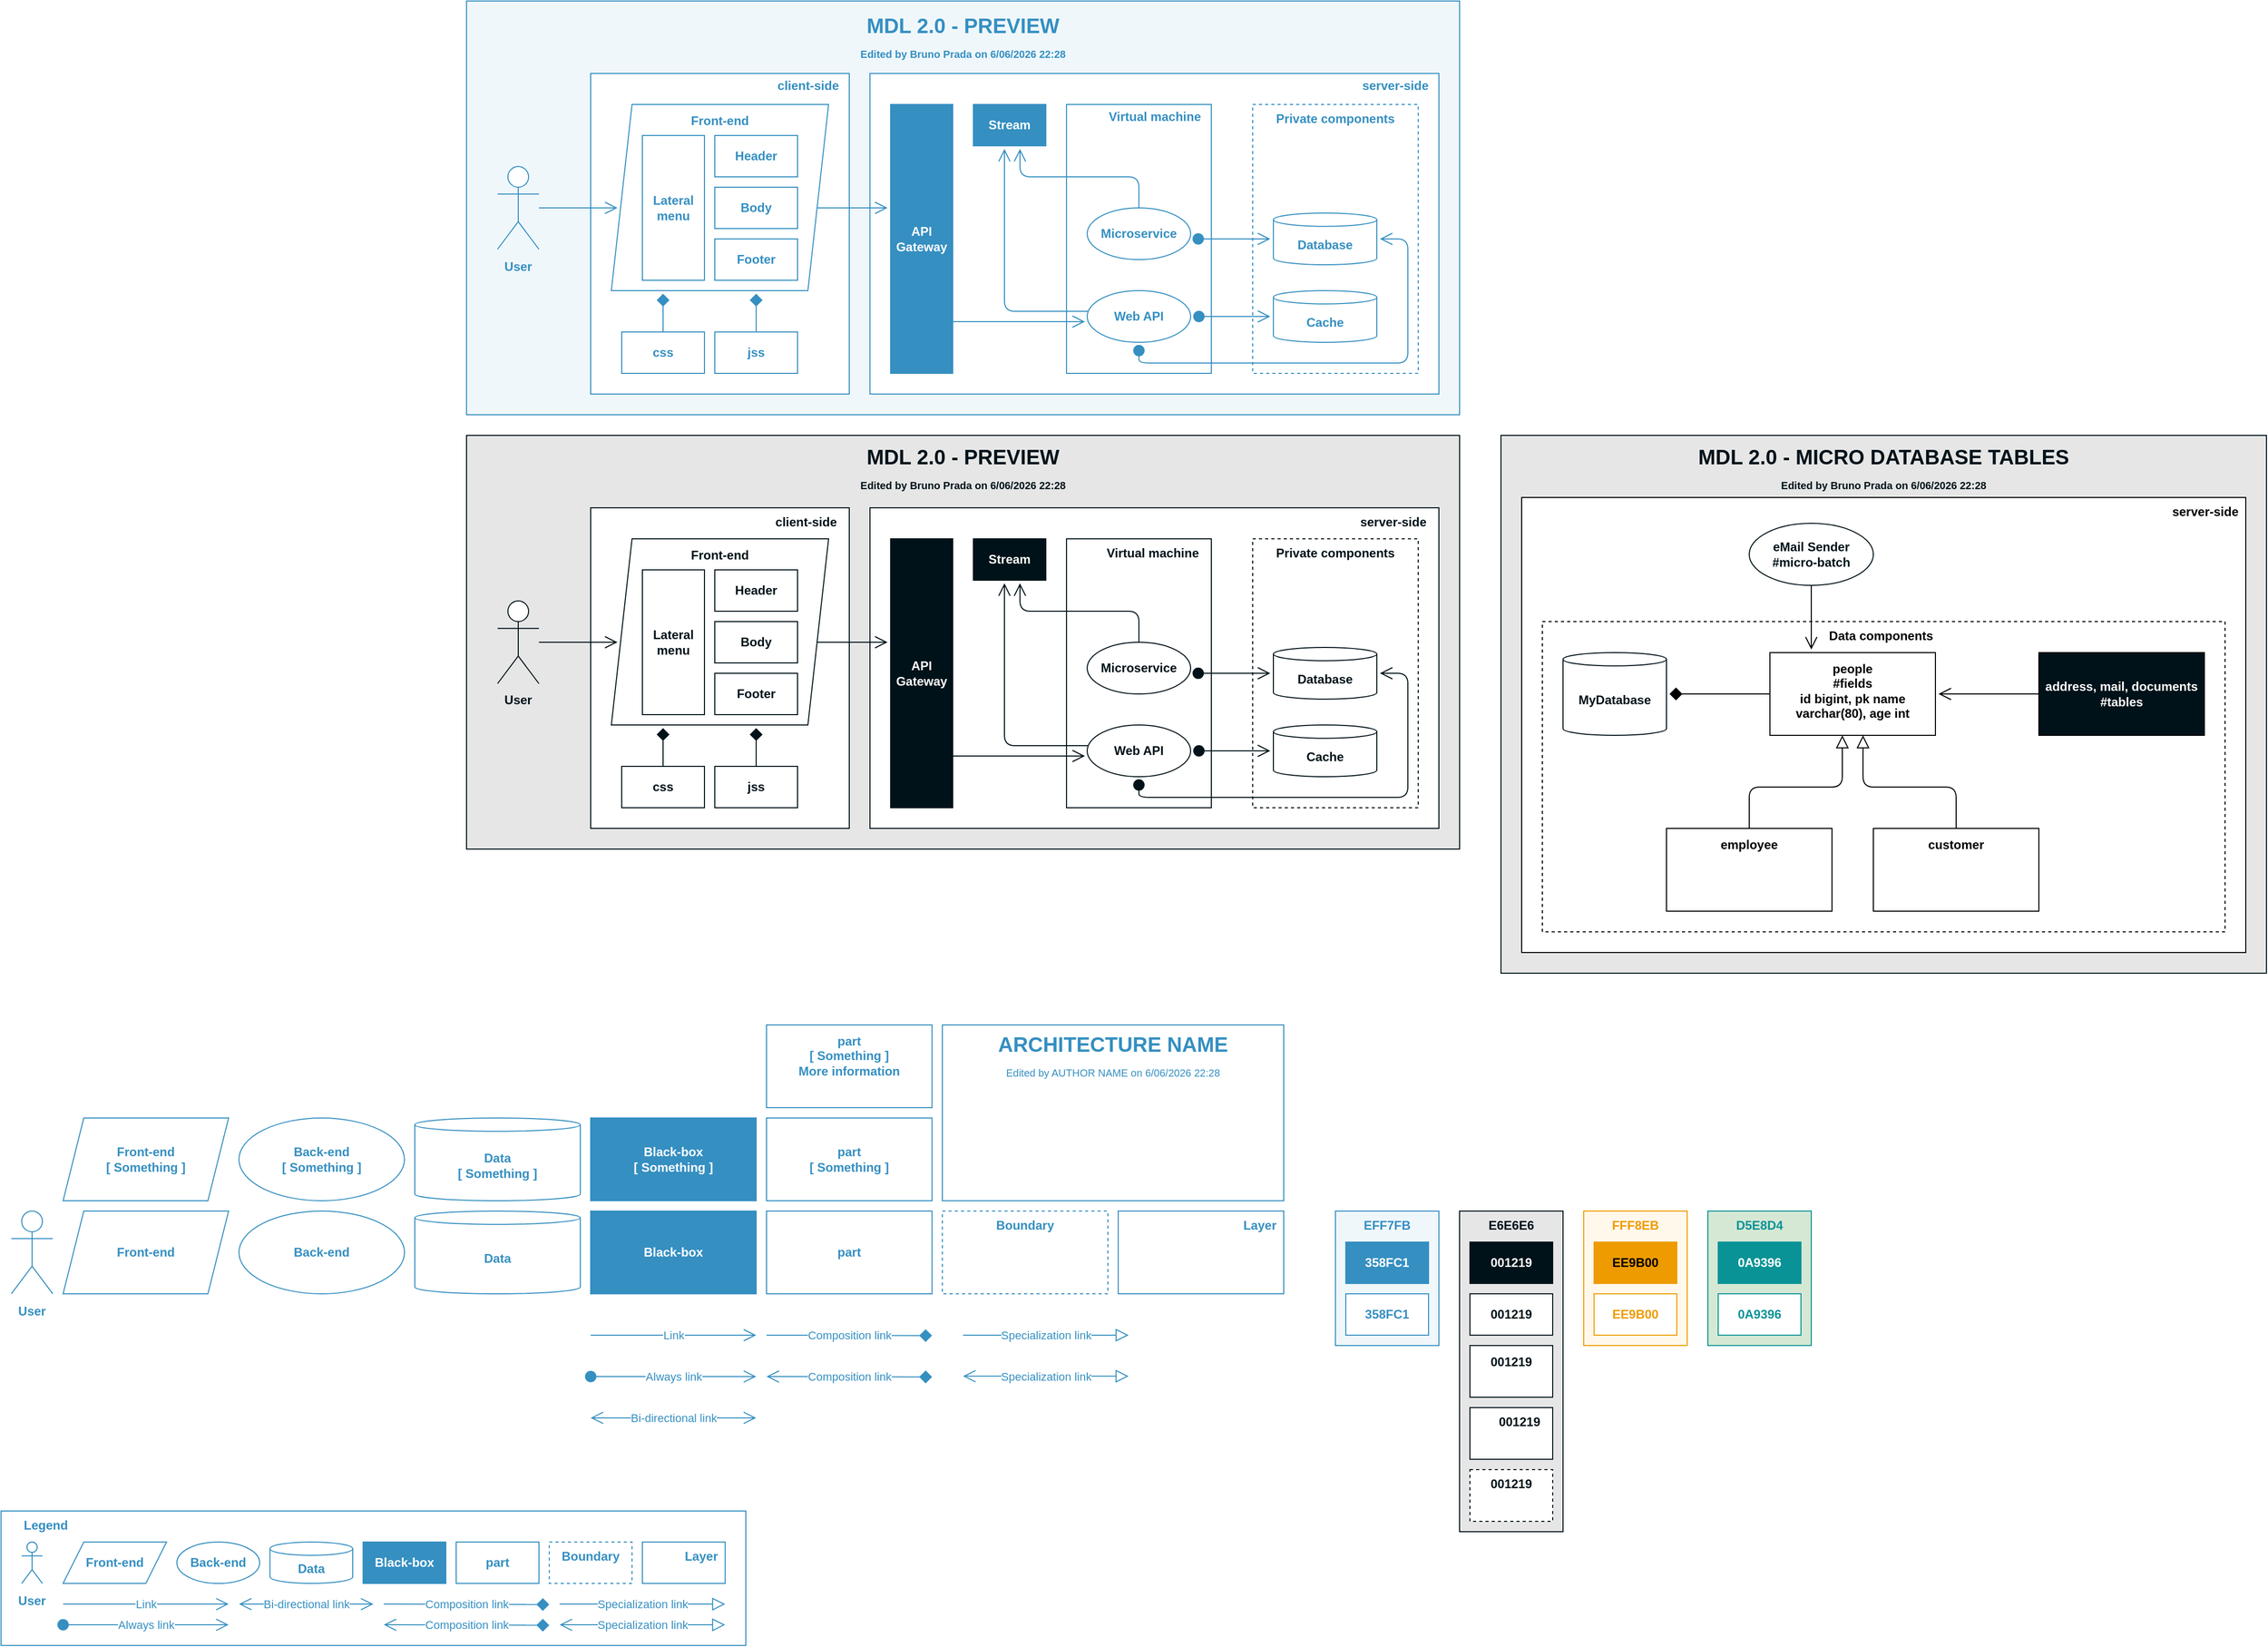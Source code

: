 <mxfile version="16.1.2" type="device"><diagram id="RC1vxb93UZEp2WfdYuVX" name="MDL 2.0 Components"><mxGraphModel dx="20" dy="2078" grid="1" gridSize="10" guides="1" tooltips="1" connect="1" arrows="1" fold="1" page="0" pageScale="1" pageWidth="850" pageHeight="1100" math="0" shadow="0"><root><mxCell id="0"/><mxCell id="1" parent="0"/><object label="%mdlLabel%" mdlLabel="Legend" tags="legend" placeholders="1" tooltip="" id="4FD8Rz83JqG8yCRSION6-53"><mxCell style="rounded=0;html=1;fontStyle=1;spacingTop=0;spacingBottom=2;spacingLeft=20;spacingRight=0;spacing=2;whiteSpace=wrap;verticalAlign=top;align=left;strokeWidth=1;metaData={&quot;mdlLabel&quot;:{&quot;editable&quot;:true},&quot;tooltip&quot;:{&quot;editable&quot;:false}};metaEdit=1;fontColor=#358FC1;strokeColor=#358FC1;container=1;" parent="1" vertex="1"><mxGeometry x="2190" y="330" width="720" height="130" as="geometry"><mxRectangle x="2190" y="330" width="80" height="30" as="alternateBounds"/></mxGeometry></mxCell></object><object label="%mdlLabel%" mdlLabel="Boundary" tags="boudary" placeholders="1" tooltip="" id="4FD8Rz83JqG8yCRSION6-32"><mxCell style="rounded=0;html=1;fontStyle=1;spacingTop=0;spacingBottom=0;spacingLeft=0;spacingRight=0;spacing=2;whiteSpace=wrap;verticalAlign=top;align=center;dashed=1;strokeWidth=1;metaData={&quot;mdlLabel&quot;:{&quot;editable&quot;:true},&quot;tooltip&quot;:{&quot;editable&quot;:false}};metaEdit=1;fontColor=#358FC1;strokeColor=#358FC1;" parent="4FD8Rz83JqG8yCRSION6-53" vertex="1"><mxGeometry x="530" y="30.02" width="80" height="39.98" as="geometry"/></mxCell></object><object label="&lt;b&gt;%mdlLabel%&lt;/b&gt;" tooltip="It has the same meaning as the actor in the use case, but should not be used to represent other systems. In the MDL a User can be any person, paper or artificial intelligence that directly or indirectly infers in the system, being able to be protagonist (making input in the diagram) or being impacted by it (receiving outputs)." tags="user" mdlLabel="User" placeholders="1" id="4FD8Rz83JqG8yCRSION6-33"><mxCell style="shape=umlActor;verticalLabelPosition=bottom;verticalAlign=top;html=1;outlineConnect=0;spacingLeft=-30;spacingRight=-30;spacingTop=3;aspect=fixed;metaData={&quot;mdlLabel&quot;:{&quot;editable&quot;:true},&quot;tooltip&quot;:{&quot;editable&quot;:false}};whiteSpace=wrap;metaEdit=1;fontColor=#358FC1;strokeColor=#358FC1;" parent="4FD8Rz83JqG8yCRSION6-53" vertex="1"><mxGeometry x="20" y="30.02" width="20" height="40" as="geometry"><mxRectangle x="-520" y="40" width="110" height="20" as="alternateBounds"/></mxGeometry></mxCell></object><object label="%mdlLabel%" placeholders="1" mdlLabel="Front-end" tags="front-end" tooltip="" id="4FD8Rz83JqG8yCRSION6-34"><mxCell style="shape=parallelogram;perimeter=parallelogramPerimeter;whiteSpace=wrap;html=1;fixedSize=1;rounded=0;fontStyle=1;spacingTop=2;spacingBottom=2;spacingLeft=20;spacingRight=20;spacing=2;metaData={&quot;mdlLabel&quot;:{&quot;editable&quot;:true},&quot;tooltip&quot;:{&quot;editable&quot;:false}};metaEdit=1;fontColor=#358FC1;strokeColor=#358FC1;" parent="4FD8Rz83JqG8yCRSION6-53" vertex="1"><mxGeometry x="60" y="30.02" width="99.98" height="40" as="geometry"/></mxCell></object><object label="%mdlLabel%" mdlLabel="Back-end" placeholders="1" tooltip="" tags="back-end" id="4FD8Rz83JqG8yCRSION6-35"><mxCell style="ellipse;html=1;fontStyle=1;spacingTop=2;spacingBottom=2;spacingLeft=2;spacingRight=2;spacing=2;whiteSpace=wrap;aspect=fixed;metaData={&quot;mdlLabel&quot;:{&quot;editable&quot;:true},&quot;tooltip&quot;:{&quot;editable&quot;:false}};metaEdit=1;fontColor=#358FC1;strokeColor=#358FC1;" parent="4FD8Rz83JqG8yCRSION6-53" vertex="1"><mxGeometry x="170" y="30.02" width="80" height="40" as="geometry"/></mxCell></object><object label="%mdlLabel%" placeholders="1" mdlLabel="Data" tags="data" tooltip="" id="4FD8Rz83JqG8yCRSION6-36"><mxCell style="shape=cylinder3;whiteSpace=wrap;html=1;boundedLbl=1;backgroundOutline=1;size=6.444;fontColor=#358FC1;strokeColor=#358FC1;fillColor=#FFFFFF;strokeWidth=1;fontStyle=1;spacingTop=3;spacingBottom=2;spacingLeft=2;spacingRight=2;spacing=2;metaData={&quot;mdlLabel&quot;:{&quot;editable&quot;:true},&quot;tooltip&quot;:{&quot;editable&quot;:false}};metaEdit=1;" parent="4FD8Rz83JqG8yCRSION6-53" vertex="1"><mxGeometry x="260" y="30" width="80" height="40.02" as="geometry"/></mxCell></object><object label="%mdlLabel%" mdlLabel="Black-box" tags="black-box" placeholders="1" tooltip="" id="4FD8Rz83JqG8yCRSION6-37"><mxCell style="rounded=0;html=1;fontStyle=1;spacingTop=2;spacingBottom=2;spacingLeft=2;spacingRight=2;spacing=2;whiteSpace=wrap;fontColor=#FFFFFF;fillColor=#358FC1;strokeColor=#358FC1;metaData={&quot;mdlLabel&quot;:{&quot;editable&quot;:true},&quot;tooltip&quot;:{&quot;editable&quot;:false}};metaEdit=1;" parent="4FD8Rz83JqG8yCRSION6-53" vertex="1"><mxGeometry x="350" y="30.02" width="80" height="40" as="geometry"/></mxCell></object><object label="%mdlLabel%" placeholders="1" mdlLabel="Link" tags="link" tooltip="Indicates the connection and the direct relationship between the elements. It is also intended to indicate the sequence and meaning of the communication. It is strongly recommended to put ubiquitous language descriptions in it to macroize the business and number to indicate the sequence in which the business (or technical) flow takes place. This connector accepts the use of the composition representation or specialization in the other end, indicating specialization and link or composition and link." id="4FD8Rz83JqG8yCRSION6-38"><mxCell style="endArrow=open;html=1;rounded=1;fontColor=#358FC1;endFill=0;startSize=10;endSize=10;spacingTop=0;spacingBottom=0;spacingLeft=0;spacingRight=0;labelBackgroundColor=#FFFFFF;labelBorderColor=none;metaData={&quot;mdlLabel&quot;:{&quot;editable&quot;:true},&quot;tooltip&quot;:{&quot;editable&quot;:false}};metaEdit=1;targetPerimeterSpacing=3;strokeColor=#358FC1;verticalAlign=middle;spacing=0;fontSize=11;" parent="4FD8Rz83JqG8yCRSION6-53" edge="1"><mxGeometry width="50" height="50" relative="1" as="geometry"><mxPoint x="60.04" y="90.02" as="sourcePoint"/><mxPoint x="220.04" y="90.02" as="targetPoint"/><mxPoint as="offset"/></mxGeometry></mxCell></object><object label="%mdlLabel%" placeholders="1" mdlLabel="Always link" tags="always-link" tooltip="If there are something that always happens, like database connection, service registry or security validation, it's recommend use link with a ball with filled background in one of the tips and the arrow of the link in the other indicating that an iteration link between two &quot;always&quot; elements occur in the same way. In this case a ubiquitous explanatory text should be used with the connector, however without sequence numbers." id="4FD8Rz83JqG8yCRSION6-39"><mxCell style="endArrow=open;html=1;rounded=1;fontColor=#358FC1;endFill=0;startSize=10;endSize=10;spacingTop=0;spacingBottom=0;spacingLeft=0;spacingRight=0;labelBackgroundColor=#FFFFFF;labelBorderColor=none;startArrow=oval;startFill=1;metaData={&quot;mdlLabel&quot;:{&quot;editable&quot;:true},&quot;tooltip&quot;:{&quot;editable&quot;:false}};metaEdit=1;sourcePerimeterSpacing=8;targetPerimeterSpacing=3;fontSize=11;strokeColor=#358FC1;" parent="4FD8Rz83JqG8yCRSION6-53" edge="1"><mxGeometry width="50" height="50" relative="1" as="geometry"><mxPoint x="60" y="110.02" as="sourcePoint"/><mxPoint x="220" y="110.02" as="targetPoint"/><mxPoint as="offset"/></mxGeometry></mxCell></object><object label="%mdlLabel%" placeholders="1" mdlLabel="Bi-directional link" tags="bidirectional-link" tooltip="" id="4FD8Rz83JqG8yCRSION6-40"><mxCell style="endArrow=open;html=1;rounded=1;fontColor=#358FC1;endFill=0;startSize=10;endSize=10;spacingTop=0;spacingBottom=0;spacingLeft=0;spacingRight=0;labelBackgroundColor=#FFFFFF;labelBorderColor=none;startArrow=open;startFill=0;metaData={&quot;mdlLabel&quot;:{&quot;editable&quot;:true},&quot;tooltip&quot;:{&quot;editable&quot;:false}};metaEdit=1;fontSize=11;strokeColor=#358FC1;" parent="4FD8Rz83JqG8yCRSION6-53" edge="1"><mxGeometry width="50" height="50" relative="1" as="geometry"><mxPoint x="230.04" y="90.02" as="sourcePoint"/><mxPoint x="360" y="90.02" as="targetPoint"/><mxPoint as="offset"/></mxGeometry></mxCell></object><object label="%mdlLabel%" placeholders="1" mdlLabel="Composition link" tags="composition-link" tooltip="It indicates that the element that receives the tip is composed of related elements, that is, it is a macro-component (maybe even abstract) composed of the others, if the other end does not contain the tip of the link (characterizing composition and link), it's not allowed to add descriptions and sequence numbers." id="4FD8Rz83JqG8yCRSION6-41"><mxCell style="endArrow=diamond;html=1;rounded=1;fontColor=#358FC1;endFill=1;startSize=10;endSize=10;spacingTop=0;spacingBottom=0;spacingLeft=0;spacingRight=0;labelBackgroundColor=#FFFFFF;labelBorderColor=none;metaData={&quot;mdlLabel&quot;:{&quot;editable&quot;:true},&quot;tooltip&quot;:{&quot;editable&quot;:false}};metaEdit=1;sourcePerimeterSpacing=0;targetPerimeterSpacing=3;fontSize=11;strokeColor=#358FC1;" parent="4FD8Rz83JqG8yCRSION6-53" edge="1"><mxGeometry width="50" height="50" relative="1" as="geometry"><mxPoint x="370" y="90.02" as="sourcePoint"/><mxPoint x="530" y="90.44" as="targetPoint"/><mxPoint as="offset"/></mxGeometry></mxCell></object><object label="%mdlLabel%" placeholders="1" mdlLabel="Composition link" tags="composition-link" tooltip="It indicates that the element that receives the tip is composed of related elements, that is, it is a macro-component (maybe even abstract) composed of the others, if the other end does not contain the tip of the link (characterizing composition and link), it's not allowed to add descriptions and sequence numbers." id="4FD8Rz83JqG8yCRSION6-42"><mxCell style="endArrow=diamond;html=1;rounded=1;fontColor=#358FC1;endFill=1;startSize=10;endSize=10;spacingTop=0;spacingBottom=0;spacingLeft=0;spacingRight=0;labelBackgroundColor=#FFFFFF;labelBorderColor=none;metaData={&quot;mdlLabel&quot;:{&quot;editable&quot;:true},&quot;tooltip&quot;:{&quot;editable&quot;:false}};metaEdit=1;sourcePerimeterSpacing=3;targetPerimeterSpacing=3;fontSize=11;strokeColor=#358FC1;startArrow=open;startFill=0;" parent="4FD8Rz83JqG8yCRSION6-53" edge="1"><mxGeometry width="50" height="50" relative="1" as="geometry"><mxPoint x="370" y="110.02" as="sourcePoint"/><mxPoint x="530" y="110.44" as="targetPoint"/><mxPoint as="offset"/></mxGeometry></mxCell></object><object label="%mdlLabel%" placeholders="1" mdlLabel="Specialization link" tags="specialization-link" tooltip="Indicates the inheritance of all the characteristics of the parent element, if the other end does not contain the tip of the link (characterizing specialization and link), it's not allowed to add descriptions and sequence numbers." id="4FD8Rz83JqG8yCRSION6-43"><mxCell style="endArrow=block;html=1;rounded=1;fontColor=#358FC1;endFill=0;startSize=10;endSize=10;spacingTop=0;spacingBottom=0;spacingLeft=0;spacingRight=0;labelBackgroundColor=#FFFFFF;labelBorderColor=none;metaData={&quot;mdlLabel&quot;:{&quot;editable&quot;:true},&quot;tooltip&quot;:{&quot;editable&quot;:false}};metaEdit=1;fontSize=11;sourcePerimeterSpacing=3;strokeColor=#358FC1;" parent="4FD8Rz83JqG8yCRSION6-53" edge="1"><mxGeometry width="50" height="50" relative="1" as="geometry"><mxPoint x="540" y="90.02" as="sourcePoint"/><mxPoint x="700" y="90.02" as="targetPoint"/><mxPoint as="offset"/></mxGeometry></mxCell></object><object label="%mdlLabel%" placeholders="1" mdlLabel="Specialization link" tags="specialization-link" tooltip="Indicates the inheritance of all the characteristics of the parent element, if the other end does not contain the tip of the link (characterizing specialization and link), it's not allowed to add descriptions and sequence numbers." id="4FD8Rz83JqG8yCRSION6-44"><mxCell style="endArrow=block;html=1;rounded=1;fontColor=#358FC1;endFill=0;startSize=10;endSize=10;spacingTop=0;spacingBottom=0;spacingLeft=0;spacingRight=0;labelBackgroundColor=#FFFFFF;labelBorderColor=none;metaData={&quot;mdlLabel&quot;:{&quot;editable&quot;:true},&quot;tooltip&quot;:{&quot;editable&quot;:false}};metaEdit=1;fontSize=11;sourcePerimeterSpacing=3;strokeColor=#358FC1;startArrow=open;startFill=0;targetPerimeterSpacing=3;" parent="4FD8Rz83JqG8yCRSION6-53" edge="1"><mxGeometry width="50" height="50" relative="1" as="geometry"><mxPoint x="540" y="110.02" as="sourcePoint"/><mxPoint x="700" y="110.02" as="targetPoint"/><mxPoint as="offset"/></mxGeometry></mxCell></object><object label="%mdlLabel%" mdlLabel="Layer" tags="layer" placeholders="1" tooltip="Represents any type of layer normally used for logical layers such as Applications or packages and their inner layers, it can also be used to represent tool kits, frameworks and other software dependencies of an application." id="4FD8Rz83JqG8yCRSION6-45"><mxCell style="rounded=0;html=1;fontStyle=1;spacingTop=0;spacingBottom=2;spacingLeft=0;spacingRight=5;spacing=2;whiteSpace=wrap;verticalAlign=top;align=right;strokeWidth=1;metaData={&quot;mdlLabel&quot;:{&quot;editable&quot;:true},&quot;tooltip&quot;:{&quot;editable&quot;:false}};metaEdit=1;fontColor=#358FC1;strokeColor=#358FC1;" parent="4FD8Rz83JqG8yCRSION6-53" vertex="1"><mxGeometry x="620" y="30.02" width="80" height="40" as="geometry"/></mxCell></object><object label="%mdlLabel%" mdlLabel="part" tags="part" placeholders="1" tooltip="" id="4FD8Rz83JqG8yCRSION6-46"><mxCell style="rounded=0;html=1;fontStyle=1;spacingTop=2;spacingBottom=2;spacingLeft=2;spacingRight=2;spacing=2;whiteSpace=wrap;verticalAlign=middle;metaData={&quot;mdlLabel&quot;:{&quot;editable&quot;:true},&quot;tooltip&quot;:{&quot;editable&quot;:false}};metaEdit=1;strokeColor=#358FC1;fontColor=#358FC1;" parent="4FD8Rz83JqG8yCRSION6-53" vertex="1"><mxGeometry x="440" y="30" width="80" height="40" as="geometry"/></mxCell></object><object label="&lt;font style=&quot;font-size: 20px&quot;&gt;&lt;b&gt;%mdlLabel%&lt;br&gt;&lt;/b&gt;&lt;span style=&quot;font-size: x-small ; text-align: left&quot;&gt;Edited by %mdlAuthor% on %date{d/mm/yyyy HH:MM}%&lt;/span&gt;&lt;b&gt;&lt;br&gt;&lt;/b&gt;&lt;/font&gt;" mdlLabel="MDL 2.0 - MICRO DATABASE TABLES" placeholders="1" mdlAuthor="Bruno Prada" tags="frame" id="4FD8Rz83JqG8yCRSION6-21"><mxCell style="rounded=0;whiteSpace=wrap;html=1;labelBackgroundColor=none;comic=0;fontColor=#001219;strokeWidth=1;fillColor=#E6E6E6;verticalAlign=top;spacingTop=2;metaData={&quot;mdlLabel&quot;:{&quot;editable&quot;:true},&quot;mdlAuthor&quot;:{&quot;editable&quot;:true}};metaEdit=1;fontSize=12;strokeColor=#001219;fontStyle=1;spacingBottom=2;spacingLeft=2;spacingRight=2;spacing=2;" parent="1" vertex="1"><mxGeometry x="3640" y="-710" width="740" height="520" as="geometry"><mxRectangle x="-550" y="-280" width="130" height="30" as="alternateBounds"/></mxGeometry></mxCell></object><object label="&lt;font style=&quot;font-size: 20px&quot;&gt;&lt;b&gt;%mdlLabel%&lt;br&gt;&lt;/b&gt;&lt;span style=&quot;font-size: x-small ; text-align: left&quot;&gt;Edited by %mdlAuthor% on %date{d/mm/yyyy HH:MM}%&lt;/span&gt;&lt;b&gt;&lt;br&gt;&lt;/b&gt;&lt;/font&gt;" mdlLabel="MDL 2.0 - PREVIEW" placeholders="1" mdlAuthor="Bruno Prada" tags="frame" id="gWhs815YYqNgEu3ZkUhM-106"><mxCell style="rounded=0;whiteSpace=wrap;html=1;labelBackgroundColor=none;comic=0;fontColor=#001219;strokeWidth=1;fillColor=#E6E6E6;verticalAlign=top;spacingTop=2;metaData={&quot;mdlLabel&quot;:{&quot;editable&quot;:true},&quot;mdlAuthor&quot;:{&quot;editable&quot;:true}};metaEdit=1;fontSize=12;strokeColor=#001219;fontStyle=1;spacingBottom=2;spacingLeft=2;spacingRight=2;spacing=2;" parent="1" vertex="1"><mxGeometry x="2640" y="-710" width="960" height="400" as="geometry"><mxRectangle x="-550" y="-280" width="130" height="30" as="alternateBounds"/></mxGeometry></mxCell></object><object label="%mdlLabel%" mdlLabel="Boundary" tags="boudary" placeholders="1" tooltip="" id="gWhs815YYqNgEu3ZkUhM-1"><mxCell style="rounded=0;html=1;fontStyle=1;spacingTop=0;spacingBottom=0;spacingLeft=0;spacingRight=0;spacing=2;whiteSpace=wrap;verticalAlign=top;align=center;dashed=1;strokeWidth=1;metaData={&quot;mdlLabel&quot;:{&quot;editable&quot;:true},&quot;tooltip&quot;:{&quot;editable&quot;:false}};metaEdit=1;fontColor=#358FC1;strokeColor=#358FC1;" parent="1" vertex="1"><mxGeometry x="3100" y="40" width="160" height="80" as="geometry"/></mxCell></object><object label="&lt;b&gt;%mdlLabel%&lt;/b&gt;" tooltip="It has the same meaning as the actor in the use case, but should not be used to represent other systems. In the MDL a User can be any person, paper or artificial intelligence that directly or indirectly infers in the system, being able to be protagonist (making input in the diagram) or being impacted by it (receiving outputs)." tags="user" mdlLabel="User" placeholders="1" id="gWhs815YYqNgEu3ZkUhM-9"><mxCell style="shape=umlActor;verticalLabelPosition=bottom;verticalAlign=top;html=1;outlineConnect=0;spacingLeft=-30;spacingRight=-30;spacingTop=3;aspect=fixed;metaData={&quot;mdlLabel&quot;:{&quot;editable&quot;:true},&quot;tooltip&quot;:{&quot;editable&quot;:false}};whiteSpace=wrap;metaEdit=1;fontColor=#358FC1;strokeColor=#358FC1;" parent="1" vertex="1"><mxGeometry x="2200" y="39.98" width="40" height="80" as="geometry"><mxRectangle x="-520" y="40" width="110" height="20" as="alternateBounds"/></mxGeometry></mxCell></object><object label="%mdlLabel%" placeholders="1" mdlLabel="Front-end" tags="front-end" tooltip="" id="gWhs815YYqNgEu3ZkUhM-10"><mxCell style="shape=parallelogram;perimeter=parallelogramPerimeter;whiteSpace=wrap;html=1;fixedSize=1;rounded=0;fontStyle=1;spacingTop=2;spacingBottom=2;spacingLeft=20;spacingRight=20;spacing=2;metaData={&quot;mdlLabel&quot;:{&quot;editable&quot;:true},&quot;tooltip&quot;:{&quot;editable&quot;:false}};metaEdit=1;fontColor=#358FC1;strokeColor=#358FC1;" parent="1" vertex="1"><mxGeometry x="2250" y="39.98" width="160" height="80.02" as="geometry"/></mxCell></object><object label="%mdlLabel%" mdlLabel="Back-end" placeholders="1" tooltip="" tags="back-end" id="gWhs815YYqNgEu3ZkUhM-11"><mxCell style="ellipse;html=1;fontStyle=1;spacingTop=2;spacingBottom=2;spacingLeft=2;spacingRight=2;spacing=2;whiteSpace=wrap;aspect=fixed;metaData={&quot;mdlLabel&quot;:{&quot;editable&quot;:true},&quot;tooltip&quot;:{&quot;editable&quot;:false}};metaEdit=1;fontColor=#358FC1;strokeColor=#358FC1;" parent="1" vertex="1"><mxGeometry x="2420" y="39.98" width="160.04" height="80.02" as="geometry"/></mxCell></object><object label="%mdlLabel%" placeholders="1" mdlLabel="Data" tags="data" tooltip="" id="gWhs815YYqNgEu3ZkUhM-15"><mxCell style="shape=cylinder3;whiteSpace=wrap;html=1;boundedLbl=1;backgroundOutline=1;size=6.444;fontColor=#358FC1;strokeColor=#358FC1;fillColor=#FFFFFF;strokeWidth=1;fontStyle=1;spacingTop=3;spacingBottom=2;spacingLeft=2;spacingRight=2;spacing=2;metaData={&quot;mdlLabel&quot;:{&quot;editable&quot;:true},&quot;tooltip&quot;:{&quot;editable&quot;:false}};metaEdit=1;" parent="1" vertex="1"><mxGeometry x="2590" y="39.98" width="160" height="80.02" as="geometry"/></mxCell></object><object label="%mdlLabel%" mdlLabel="Black-box" tags="black-box" placeholders="1" tooltip="" id="gWhs815YYqNgEu3ZkUhM-16"><mxCell style="rounded=0;html=1;fontStyle=1;spacingTop=2;spacingBottom=2;spacingLeft=2;spacingRight=2;spacing=2;whiteSpace=wrap;fontColor=#FFFFFF;fillColor=#358FC1;strokeColor=#358FC1;metaData={&quot;mdlLabel&quot;:{&quot;editable&quot;:true},&quot;tooltip&quot;:{&quot;editable&quot;:false}};metaEdit=1;" parent="1" vertex="1"><mxGeometry x="2760" y="39.98" width="160" height="80.02" as="geometry"/></mxCell></object><object label="%mdlLabel%" placeholders="1" mdlLabel="Link" tags="link" tooltip="Indicates the connection and the direct relationship between the elements. It is also intended to indicate the sequence and meaning of the communication. It is strongly recommended to put ubiquitous language descriptions in it to macroize the business and number to indicate the sequence in which the business (or technical) flow takes place. This connector accepts the use of the composition representation or specialization in the other end, indicating specialization and link or composition and link." id="gWhs815YYqNgEu3ZkUhM-17"><mxCell style="endArrow=open;html=1;rounded=1;fontColor=#358FC1;endFill=0;startSize=10;endSize=10;spacingTop=0;spacingBottom=0;spacingLeft=0;spacingRight=0;labelBackgroundColor=#FFFFFF;labelBorderColor=none;metaData={&quot;mdlLabel&quot;:{&quot;editable&quot;:true},&quot;tooltip&quot;:{&quot;editable&quot;:false}};metaEdit=1;targetPerimeterSpacing=3;strokeColor=#358FC1;verticalAlign=middle;spacing=0;fontSize=11;" parent="1" edge="1"><mxGeometry width="50" height="50" relative="1" as="geometry"><mxPoint x="2760.04" y="160" as="sourcePoint"/><mxPoint x="2920.04" y="160" as="targetPoint"/><mxPoint as="offset"/></mxGeometry></mxCell></object><object label="%mdlLabel%" mdlLabel="client-side" tags="part-tier" placeholders="1" tooltip="Represents any type of layer normally used for logical layers such as Applications or packages and their inner layers, it can also be used to represent tool kits, frameworks and other software dependencies of an application." id="gWhs815YYqNgEu3ZkUhM-19"><mxCell style="rounded=0;html=1;fontStyle=1;spacingTop=0;spacingBottom=0;spacingLeft=0;spacingRight=10;spacing=2;whiteSpace=wrap;verticalAlign=top;align=right;strokeWidth=1;metaData={&quot;mdlLabel&quot;:{&quot;editable&quot;:true},&quot;tooltip&quot;:{&quot;editable&quot;:false}};metaEdit=1;fontColor=#001219;fillColor=default;strokeColor=#001219;" parent="1" vertex="1"><mxGeometry x="2760" y="-640" width="250" height="310" as="geometry"/></mxCell></object><object label="%mdlLabel%" placeholders="1" mdlLabel="Always link" tags="always-link" tooltip="If there are something that always happens, like database connection, service registry or security validation, it's recommend use link with a ball with filled background in one of the tips and the arrow of the link in the other indicating that an iteration link between two &quot;always&quot; elements occur in the same way. In this case a ubiquitous explanatory text should be used with the connector, however without sequence numbers." id="gWhs815YYqNgEu3ZkUhM-20"><mxCell style="endArrow=open;html=1;rounded=1;fontColor=#358FC1;endFill=0;startSize=10;endSize=10;spacingTop=0;spacingBottom=0;spacingLeft=0;spacingRight=0;labelBackgroundColor=#FFFFFF;labelBorderColor=none;startArrow=oval;startFill=1;metaData={&quot;mdlLabel&quot;:{&quot;editable&quot;:true},&quot;tooltip&quot;:{&quot;editable&quot;:false}};metaEdit=1;sourcePerimeterSpacing=8;targetPerimeterSpacing=3;fontSize=11;strokeColor=#358FC1;" parent="1" edge="1"><mxGeometry width="50" height="50" relative="1" as="geometry"><mxPoint x="2760.04" y="199.98" as="sourcePoint"/><mxPoint x="2920.04" y="199.98" as="targetPoint"/><mxPoint as="offset"/></mxGeometry></mxCell></object><object label="%mdlLabel%" placeholders="1" mdlLabel="Bi-directional link" tags="bidirectional-link" tooltip="" id="gWhs815YYqNgEu3ZkUhM-22"><mxCell style="endArrow=open;html=1;rounded=1;fontColor=#358FC1;endFill=0;startSize=10;endSize=10;spacingTop=0;spacingBottom=0;spacingLeft=0;spacingRight=0;labelBackgroundColor=#FFFFFF;labelBorderColor=none;startArrow=open;startFill=0;metaData={&quot;mdlLabel&quot;:{&quot;editable&quot;:true},&quot;tooltip&quot;:{&quot;editable&quot;:false}};metaEdit=1;fontSize=11;strokeColor=#358FC1;" parent="1" edge="1"><mxGeometry width="50" height="50" relative="1" as="geometry"><mxPoint x="2760" y="239.98" as="sourcePoint"/><mxPoint x="2920" y="239.98" as="targetPoint"/><mxPoint as="offset"/></mxGeometry></mxCell></object><object label="%mdlLabel%" placeholders="1" mdlLabel="Composition link" tags="composition-link" tooltip="It indicates that the element that receives the tip is composed of related elements, that is, it is a macro-component (maybe even abstract) composed of the others, if the other end does not contain the tip of the link (characterizing composition and link), it's not allowed to add descriptions and sequence numbers." id="gWhs815YYqNgEu3ZkUhM-23"><mxCell style="endArrow=diamond;html=1;rounded=1;fontColor=#358FC1;endFill=1;startSize=10;endSize=10;spacingTop=0;spacingBottom=0;spacingLeft=0;spacingRight=0;labelBackgroundColor=#FFFFFF;labelBorderColor=none;metaData={&quot;mdlLabel&quot;:{&quot;editable&quot;:true},&quot;tooltip&quot;:{&quot;editable&quot;:false}};metaEdit=1;sourcePerimeterSpacing=0;targetPerimeterSpacing=3;fontSize=11;strokeColor=#358FC1;" parent="1" edge="1"><mxGeometry width="50" height="50" relative="1" as="geometry"><mxPoint x="2930" y="160" as="sourcePoint"/><mxPoint x="3090" y="160.42" as="targetPoint"/><mxPoint as="offset"/></mxGeometry></mxCell></object><object label="%mdlLabel%" placeholders="1" mdlLabel="Composition link" tags="composition-link" tooltip="It indicates that the element that receives the tip is composed of related elements, that is, it is a macro-component (maybe even abstract) composed of the others, if the other end does not contain the tip of the link (characterizing composition and link), it's not allowed to add descriptions and sequence numbers." id="gWhs815YYqNgEu3ZkUhM-24"><mxCell style="endArrow=diamond;html=1;rounded=1;fontColor=#358FC1;endFill=1;startSize=10;endSize=10;spacingTop=0;spacingBottom=0;spacingLeft=0;spacingRight=0;labelBackgroundColor=#FFFFFF;labelBorderColor=none;metaData={&quot;mdlLabel&quot;:{&quot;editable&quot;:true},&quot;tooltip&quot;:{&quot;editable&quot;:false}};metaEdit=1;sourcePerimeterSpacing=3;targetPerimeterSpacing=3;fontSize=11;strokeColor=#358FC1;startArrow=open;startFill=0;" parent="1" edge="1"><mxGeometry width="50" height="50" relative="1" as="geometry"><mxPoint x="2930.04" y="199.98" as="sourcePoint"/><mxPoint x="3090.04" y="200.4" as="targetPoint"/><mxPoint as="offset"/></mxGeometry></mxCell></object><object label="%mdlLabel%" placeholders="1" mdlLabel="Specialization link" tags="specialization-link" tooltip="Indicates the inheritance of all the characteristics of the parent element, if the other end does not contain the tip of the link (characterizing specialization and link), it's not allowed to add descriptions and sequence numbers." id="gWhs815YYqNgEu3ZkUhM-27"><mxCell style="endArrow=block;html=1;rounded=1;fontColor=#358FC1;endFill=0;startSize=10;endSize=10;spacingTop=0;spacingBottom=0;spacingLeft=0;spacingRight=0;labelBackgroundColor=#FFFFFF;labelBorderColor=none;metaData={&quot;mdlLabel&quot;:{&quot;editable&quot;:true},&quot;tooltip&quot;:{&quot;editable&quot;:false}};metaEdit=1;fontSize=11;sourcePerimeterSpacing=3;strokeColor=#358FC1;" parent="1" edge="1"><mxGeometry width="50" height="50" relative="1" as="geometry"><mxPoint x="3120.04" y="160" as="sourcePoint"/><mxPoint x="3280.04" y="160" as="targetPoint"/><mxPoint as="offset"/></mxGeometry></mxCell></object><object label="%mdlLabel%" placeholders="1" mdlLabel="Specialization link" tags="specialization-link" tooltip="Indicates the inheritance of all the characteristics of the parent element, if the other end does not contain the tip of the link (characterizing specialization and link), it's not allowed to add descriptions and sequence numbers." id="gWhs815YYqNgEu3ZkUhM-28"><mxCell style="endArrow=block;html=1;rounded=1;fontColor=#358FC1;endFill=0;startSize=10;endSize=10;spacingTop=0;spacingBottom=0;spacingLeft=0;spacingRight=0;labelBackgroundColor=#FFFFFF;labelBorderColor=none;metaData={&quot;mdlLabel&quot;:{&quot;editable&quot;:true},&quot;tooltip&quot;:{&quot;editable&quot;:false}};metaEdit=1;fontSize=11;sourcePerimeterSpacing=3;strokeColor=#358FC1;startArrow=open;startFill=0;targetPerimeterSpacing=3;" parent="1" edge="1"><mxGeometry width="50" height="50" relative="1" as="geometry"><mxPoint x="3120" y="199.65" as="sourcePoint"/><mxPoint x="3280" y="199.65" as="targetPoint"/><mxPoint as="offset"/></mxGeometry></mxCell></object><mxCell id="gWhs815YYqNgEu3ZkUhM-38" value="EFF7FB" style="rounded=0;whiteSpace=wrap;html=1;fontSize=12;fontColor=#358FC1;strokeColor=#358FC1;fillColor=#eff7fb;fontStyle=1;verticalAlign=top;" parent="1" vertex="1"><mxGeometry x="3480" y="40.0" width="100" height="130" as="geometry"/></mxCell><mxCell id="gWhs815YYqNgEu3ZkUhM-29" value="358FC1" style="rounded=0;whiteSpace=wrap;html=1;fontSize=12;fontColor=#FFFFFF;strokeColor=#358FC1;fillColor=#358FC1;fontStyle=1;" parent="1" vertex="1"><mxGeometry x="3490" y="70.0" width="80" height="40" as="geometry"/></mxCell><mxCell id="gWhs815YYqNgEu3ZkUhM-30" value="358FC1" style="rounded=0;whiteSpace=wrap;html=1;fontSize=12;fontColor=#358FC1;strokeColor=#358FC1;fillColor=#FFFFFF;fontStyle=1;" parent="1" vertex="1"><mxGeometry x="3490" y="120.0" width="80" height="40" as="geometry"/></mxCell><mxCell id="gWhs815YYqNgEu3ZkUhM-39" value="E6E6E6" style="rounded=0;whiteSpace=wrap;html=1;fontSize=12;fontColor=#001219;strokeColor=#001219;fillColor=#E6E6E6;fontStyle=1;verticalAlign=top;" parent="1" vertex="1"><mxGeometry x="3600" y="39.98" width="100" height="310.02" as="geometry"/></mxCell><mxCell id="gWhs815YYqNgEu3ZkUhM-40" value="001219" style="rounded=0;whiteSpace=wrap;html=1;fontSize=12;fontColor=#FFFFFF;strokeColor=#001219;fillColor=#001219;fontStyle=1;spacingTop=2;spacingBottom=2;spacingLeft=2;spacingRight=2;spacing=2;" parent="1" vertex="1"><mxGeometry x="3610" y="69.98" width="80" height="40" as="geometry"/></mxCell><mxCell id="gWhs815YYqNgEu3ZkUhM-41" value="001219" style="rounded=0;whiteSpace=wrap;html=1;fontSize=12;fontColor=#001219;strokeColor=#001219;fillColor=#FFFFFF;fontStyle=1;spacingTop=2;spacingBottom=2;spacingLeft=2;spacingRight=2;spacing=2;" parent="1" vertex="1"><mxGeometry x="3610" y="119.98" width="80" height="40" as="geometry"/></mxCell><mxCell id="gWhs815YYqNgEu3ZkUhM-42" value="FFF8EB" style="rounded=0;whiteSpace=wrap;html=1;fontSize=12;fontColor=#EE9B00;strokeColor=#EE9B00;fillColor=#FFF8EB;fontStyle=1;verticalAlign=top;" parent="1" vertex="1"><mxGeometry x="3720" y="39.98" width="100" height="130" as="geometry"/></mxCell><mxCell id="gWhs815YYqNgEu3ZkUhM-43" value="EE9B00" style="rounded=0;whiteSpace=wrap;html=1;fontSize=12;fontColor=#000000;strokeColor=#EE9B00;fillColor=#EE9B00;fontStyle=1;" parent="1" vertex="1"><mxGeometry x="3730" y="69.98" width="80" height="40" as="geometry"/></mxCell><mxCell id="gWhs815YYqNgEu3ZkUhM-44" value="EE9B00" style="rounded=0;whiteSpace=wrap;html=1;fontSize=12;fontColor=#EE9B00;strokeColor=#EE9B00;fillColor=#FFFFFF;fontStyle=1;" parent="1" vertex="1"><mxGeometry x="3730" y="119.98" width="80" height="40" as="geometry"/></mxCell><mxCell id="gWhs815YYqNgEu3ZkUhM-50" value="D5E8D4" style="rounded=0;whiteSpace=wrap;html=1;fontSize=12;fontColor=#0A9396;strokeColor=#0A9396;fillColor=#D5E8D4;fontStyle=1;verticalAlign=top;" parent="1" vertex="1"><mxGeometry x="3840" y="39.98" width="100" height="130" as="geometry"/></mxCell><mxCell id="gWhs815YYqNgEu3ZkUhM-51" value="0A9396" style="rounded=0;whiteSpace=wrap;html=1;fontSize=12;fontColor=#FFFFFF;strokeColor=#0A9396;fillColor=#0A9396;fontStyle=1;" parent="1" vertex="1"><mxGeometry x="3850" y="69.98" width="80" height="40" as="geometry"/></mxCell><mxCell id="gWhs815YYqNgEu3ZkUhM-52" value="0A9396" style="rounded=0;whiteSpace=wrap;html=1;fontSize=12;fontColor=#0A9396;strokeColor=#0A9396;fillColor=#FFFFFF;fontStyle=1;" parent="1" vertex="1"><mxGeometry x="3850" y="119.98" width="80" height="40" as="geometry"/></mxCell><object label="%mdlLabel%" placeholders="1" mdlLabel="Front-end" tags="front-end" tooltip="" id="gWhs815YYqNgEu3ZkUhM-80"><mxCell style="shape=parallelogram;perimeter=parallelogramPerimeter;whiteSpace=wrap;html=1;fixedSize=1;rounded=0;fontStyle=1;spacingTop=2;spacingBottom=2;spacingLeft=20;spacingRight=20;spacing=2;metaData={&quot;mdlLabel&quot;:{&quot;editable&quot;:true},&quot;tooltip&quot;:{&quot;editable&quot;:false}};metaEdit=1;fontColor=#001219;strokeColor=#001219;verticalAlign=top;" parent="1" vertex="1"><mxGeometry x="2780" y="-610" width="210" height="180" as="geometry"/></mxCell></object><object label="%mdlLabel%" mdlLabel="Header" tags="part" placeholders="1" tooltip="" id="gWhs815YYqNgEu3ZkUhM-81"><mxCell style="rounded=0;html=1;fontStyle=1;spacingTop=2;spacingBottom=2;spacingLeft=2;spacingRight=2;spacing=2;whiteSpace=wrap;metaData={&quot;mdlLabel&quot;:{&quot;editable&quot;:true},&quot;tooltip&quot;:{&quot;editable&quot;:false}};metaEdit=1;fontColor=#001219;strokeColor=#001219;fillColor=#FFFFFF;" parent="1" vertex="1"><mxGeometry x="2880" y="-580" width="80" height="40" as="geometry"/></mxCell></object><object label="%mdlLabel%" mdlLabel="Body" tags="part" placeholders="1" tooltip="" id="gWhs815YYqNgEu3ZkUhM-82"><mxCell style="rounded=0;html=1;fontStyle=1;spacingTop=2;spacingBottom=2;spacingLeft=2;spacingRight=2;spacing=2;whiteSpace=wrap;metaData={&quot;mdlLabel&quot;:{&quot;editable&quot;:true},&quot;tooltip&quot;:{&quot;editable&quot;:false}};metaEdit=1;fontColor=#001219;strokeColor=#001219;fillColor=#FFFFFF;" parent="1" vertex="1"><mxGeometry x="2880" y="-530" width="80" height="40" as="geometry"/></mxCell></object><object label="%mdlLabel%" mdlLabel="Footer" tags="part" placeholders="1" tooltip="" id="gWhs815YYqNgEu3ZkUhM-83"><mxCell style="rounded=0;html=1;fontStyle=1;spacingTop=2;spacingBottom=2;spacingLeft=2;spacingRight=2;spacing=2;whiteSpace=wrap;metaData={&quot;mdlLabel&quot;:{&quot;editable&quot;:true},&quot;tooltip&quot;:{&quot;editable&quot;:false}};metaEdit=1;fontColor=#001219;strokeColor=#001219;fillColor=#FFFFFF;" parent="1" vertex="1"><mxGeometry x="2880" y="-480" width="80" height="40" as="geometry"/></mxCell></object><object label="%mdlLabel%" mdlLabel="Lateral menu" tags="part" placeholders="1" tooltip="" id="gWhs815YYqNgEu3ZkUhM-84"><mxCell style="rounded=0;html=1;fontStyle=1;spacingTop=2;spacingBottom=2;spacingLeft=2;spacingRight=2;spacing=2;whiteSpace=wrap;metaData={&quot;mdlLabel&quot;:{&quot;editable&quot;:true},&quot;tooltip&quot;:{&quot;editable&quot;:false}};metaEdit=1;fontColor=#001219;strokeColor=#001219;fillColor=#FFFFFF;" parent="1" vertex="1"><mxGeometry x="2810" y="-580" width="60" height="140" as="geometry"/></mxCell></object><object label="%mdlLabel%" mdlLabel="css" tags="part" placeholders="1" tooltip="" id="gWhs815YYqNgEu3ZkUhM-85"><mxCell style="rounded=0;html=1;fontStyle=1;spacingTop=2;spacingBottom=2;spacingLeft=2;spacingRight=2;spacing=2;whiteSpace=wrap;metaData={&quot;mdlLabel&quot;:{&quot;editable&quot;:true},&quot;tooltip&quot;:{&quot;editable&quot;:false}};metaEdit=1;fontColor=#001219;strokeColor=#001219;fillColor=#FFFFFF;" parent="1" vertex="1"><mxGeometry x="2790" y="-390" width="80" height="40" as="geometry"/></mxCell></object><object label="%mdlLabel%" mdlLabel="jss" tags="part" placeholders="1" tooltip="" id="gWhs815YYqNgEu3ZkUhM-86"><mxCell style="rounded=0;html=1;fontStyle=1;spacingTop=2;spacingBottom=2;spacingLeft=2;spacingRight=2;spacing=2;whiteSpace=wrap;metaData={&quot;mdlLabel&quot;:{&quot;editable&quot;:true},&quot;tooltip&quot;:{&quot;editable&quot;:false}};metaEdit=1;fontColor=#001219;strokeColor=#001219;fillColor=#FFFFFF;" parent="1" vertex="1"><mxGeometry x="2880" y="-390" width="80" height="40" as="geometry"/></mxCell></object><object label="%mdlLabel%" placeholders="1" mdlLabel="" tags="composition-link" tooltip="It indicates that the element that receives the tip is composed of related elements, that is, it is a macro-component (maybe even abstract) composed of the others, if the other end does not contain the tip of the link (characterizing composition and link), it's not allowed to add descriptions and sequence numbers." id="gWhs815YYqNgEu3ZkUhM-87"><mxCell style="endArrow=diamond;html=1;rounded=0;fontColor=#001219;endFill=1;startSize=10;endSize=10;spacingTop=2;spacingBottom=2;spacingLeft=2;spacingRight=2;labelBackgroundColor=#FFFFFF;labelBorderColor=none;metaData={&quot;mdlLabel&quot;:{&quot;editable&quot;:true},&quot;tooltip&quot;:{&quot;editable&quot;:false}};metaEdit=1;sourcePerimeterSpacing=0;targetPerimeterSpacing=3;fontSize=12;strokeColor=#001219;edgeStyle=orthogonalEdgeStyle;fillColor=#FFFFFF;fontStyle=1;spacing=2;" parent="1" source="gWhs815YYqNgEu3ZkUhM-85" target="gWhs815YYqNgEu3ZkUhM-80" edge="1"><mxGeometry width="50" height="50" relative="1" as="geometry"><mxPoint x="2850" y="-240" as="sourcePoint"/><mxPoint x="3010" y="-239.58" as="targetPoint"/><mxPoint as="offset"/><Array as="points"><mxPoint x="2830" y="-420"/><mxPoint x="2830" y="-420"/></Array></mxGeometry></mxCell></object><object label="%mdlLabel%" placeholders="1" mdlLabel="" tags="composition-link" tooltip="It indicates that the element that receives the tip is composed of related elements, that is, it is a macro-component (maybe even abstract) composed of the others, if the other end does not contain the tip of the link (characterizing composition and link), it's not allowed to add descriptions and sequence numbers." id="gWhs815YYqNgEu3ZkUhM-88"><mxCell style="endArrow=diamond;html=1;rounded=0;fontColor=#001219;endFill=1;startSize=10;endSize=10;spacingTop=2;spacingBottom=2;spacingLeft=2;spacingRight=2;labelBackgroundColor=#FFFFFF;labelBorderColor=none;metaData={&quot;mdlLabel&quot;:{&quot;editable&quot;:true},&quot;tooltip&quot;:{&quot;editable&quot;:false}};metaEdit=1;sourcePerimeterSpacing=0;targetPerimeterSpacing=3;fontSize=12;strokeColor=#001219;edgeStyle=orthogonalEdgeStyle;fillColor=#FFFFFF;fontStyle=1;spacing=2;" parent="1" source="gWhs815YYqNgEu3ZkUhM-86" target="gWhs815YYqNgEu3ZkUhM-80" edge="1"><mxGeometry width="50" height="50" relative="1" as="geometry"><mxPoint x="2840" y="-380" as="sourcePoint"/><mxPoint x="2840" y="-417" as="targetPoint"/><mxPoint as="offset"/><Array as="points"><mxPoint x="2920" y="-420"/><mxPoint x="2920" y="-420"/></Array></mxGeometry></mxCell></object><object label="%mdlLabel%" mdlLabel="server-side" tags="part-tier" placeholders="1" tooltip="Represents any type of layer normally used for logical layers such as Applications or packages and their inner layers, it can also be used to represent tool kits, frameworks and other software dependencies of an application." id="gWhs815YYqNgEu3ZkUhM-89"><mxCell style="rounded=0;html=1;fontStyle=1;spacingTop=0;spacingBottom=0;spacingLeft=0;spacingRight=10;spacing=2;whiteSpace=wrap;verticalAlign=top;align=right;strokeWidth=1;metaData={&quot;mdlLabel&quot;:{&quot;editable&quot;:true},&quot;tooltip&quot;:{&quot;editable&quot;:false}};metaEdit=1;fontColor=#001219;fillColor=default;strokeColor=#001219;" parent="1" vertex="1"><mxGeometry x="3030" y="-640" width="550" height="310" as="geometry"/></mxCell></object><object label="%mdlLabel%" mdlLabel="API Gateway" tags="black-box" placeholders="1" tooltip="" id="gWhs815YYqNgEu3ZkUhM-90"><mxCell style="rounded=0;html=1;fontStyle=1;spacingTop=2;spacingBottom=2;spacingLeft=2;spacingRight=2;spacing=2;whiteSpace=wrap;fontColor=#FFFFFF;fillColor=#001219;strokeColor=#001219;metaData={&quot;mdlLabel&quot;:{&quot;editable&quot;:true},&quot;tooltip&quot;:{&quot;editable&quot;:false}};metaEdit=1;" parent="1" vertex="1"><mxGeometry x="3050" y="-610" width="60" height="260" as="geometry"/></mxCell></object><object label="%mdlLabel%" mdlLabel="Stream" tags="black-box" placeholders="1" tooltip="" id="gWhs815YYqNgEu3ZkUhM-91"><mxCell style="rounded=0;html=1;fontStyle=1;spacingTop=2;spacingBottom=2;spacingLeft=2;spacingRight=2;spacing=2;whiteSpace=wrap;fontColor=#FFFFFF;fillColor=#001219;strokeColor=#001219;metaData={&quot;mdlLabel&quot;:{&quot;editable&quot;:true},&quot;tooltip&quot;:{&quot;editable&quot;:false}};metaEdit=1;" parent="1" vertex="1"><mxGeometry x="3130" y="-610" width="70" height="40.02" as="geometry"/></mxCell></object><object label="%mdlLabel%" mdlLabel="Virtual machine" tags="part-tier" placeholders="1" tooltip="Represents any type of layer normally used for logical layers such as Applications or packages and their inner layers, it can also be used to represent tool kits, frameworks and other software dependencies of an application." id="gWhs815YYqNgEu3ZkUhM-92"><mxCell style="rounded=0;html=1;fontStyle=1;spacingTop=0;spacingBottom=0;spacingLeft=0;spacingRight=10;spacing=2;whiteSpace=wrap;verticalAlign=top;align=right;strokeWidth=1;metaData={&quot;mdlLabel&quot;:{&quot;editable&quot;:true},&quot;tooltip&quot;:{&quot;editable&quot;:false}};metaEdit=1;fontColor=#001219;fillColor=default;strokeColor=#001219;" parent="1" vertex="1"><mxGeometry x="3220" y="-610" width="140" height="260" as="geometry"/></mxCell></object><object label="%mdlLabel%" mdlLabel="Microservice" placeholders="1" tooltip="" tags="back-end" id="gWhs815YYqNgEu3ZkUhM-93"><mxCell style="ellipse;html=1;fontStyle=1;spacingTop=2;spacingBottom=2;spacingLeft=2;spacingRight=2;spacing=2;whiteSpace=wrap;aspect=fixed;metaData={&quot;mdlLabel&quot;:{&quot;editable&quot;:true},&quot;tooltip&quot;:{&quot;editable&quot;:false}};metaEdit=1;fontColor=#001219;strokeColor=#001219;fillColor=#FFFFFF;rounded=0;" parent="1" vertex="1"><mxGeometry x="3239.99" y="-510" width="100.02" height="50.01" as="geometry"/></mxCell></object><object label="%mdlLabel%" mdlLabel="Web API" placeholders="1" tooltip="" tags="back-end" id="gWhs815YYqNgEu3ZkUhM-94"><mxCell style="ellipse;html=1;fontStyle=1;spacingTop=2;spacingBottom=2;spacingLeft=2;spacingRight=2;spacing=2;whiteSpace=wrap;aspect=fixed;metaData={&quot;mdlLabel&quot;:{&quot;editable&quot;:true},&quot;tooltip&quot;:{&quot;editable&quot;:false}};metaEdit=1;fontColor=#001219;strokeColor=#001219;fillColor=#FFFFFF;rounded=0;" parent="1" vertex="1"><mxGeometry x="3239.99" y="-430" width="100.02" height="50.01" as="geometry"/></mxCell></object><object label="%mdlLabel%" mdlLabel="Private components" tags="boudary" placeholders="1" tooltip="" id="gWhs815YYqNgEu3ZkUhM-97"><mxCell style="rounded=0;html=1;fontStyle=1;spacingTop=0;spacingBottom=0;spacingLeft=0;spacingRight=0;spacing=2;whiteSpace=wrap;verticalAlign=top;align=center;dashed=1;strokeWidth=1;metaData={&quot;mdlLabel&quot;:{&quot;editable&quot;:true},&quot;tooltip&quot;:{&quot;editable&quot;:false}};metaEdit=1;fontColor=#001219;strokeColor=#001219;" parent="1" vertex="1"><mxGeometry x="3400" y="-610" width="160" height="260" as="geometry"/></mxCell></object><object label="%mdlLabel%" placeholders="1" mdlLabel="Database" tags="data" tooltip="" id="gWhs815YYqNgEu3ZkUhM-95"><mxCell style="shape=cylinder3;whiteSpace=wrap;html=1;boundedLbl=1;backgroundOutline=1;size=6.444;fontColor=#001219;strokeColor=#001219;fillColor=#FFFFFF;strokeWidth=1;fontStyle=1;spacingTop=3;spacingBottom=2;spacingLeft=2;spacingRight=2;spacing=2;metaData={&quot;mdlLabel&quot;:{&quot;editable&quot;:true},&quot;tooltip&quot;:{&quot;editable&quot;:false}};metaEdit=1;rounded=0;" parent="1" vertex="1"><mxGeometry x="3420" y="-505.01" width="100" height="50.02" as="geometry"/></mxCell></object><object label="%mdlLabel%" placeholders="1" mdlLabel="Cache" tags="data" tooltip="" id="gWhs815YYqNgEu3ZkUhM-96"><mxCell style="shape=cylinder3;whiteSpace=wrap;html=1;boundedLbl=1;backgroundOutline=1;size=6.444;fontColor=#001219;strokeColor=#001219;fillColor=#FFFFFF;strokeWidth=1;fontStyle=1;spacingTop=3;spacingBottom=2;spacingLeft=2;spacingRight=2;spacing=2;metaData={&quot;mdlLabel&quot;:{&quot;editable&quot;:true},&quot;tooltip&quot;:{&quot;editable&quot;:false}};metaEdit=1;rounded=0;" parent="1" vertex="1"><mxGeometry x="3420" y="-430" width="100" height="50.02" as="geometry"/></mxCell></object><object label="%mdlLabel%" placeholders="1" mdlLabel="" tags="link" tooltip="Indicates the connection and the direct relationship between the elements. It is also intended to indicate the sequence and meaning of the communication. It is strongly recommended to put ubiquitous language descriptions in it to macroize the business and number to indicate the sequence in which the business (or technical) flow takes place. This connector accepts the use of the composition representation or specialization in the other end, indicating specialization and link or composition and link." id="gWhs815YYqNgEu3ZkUhM-99"><mxCell style="endArrow=open;html=1;rounded=0;fontColor=#001219;endFill=0;startSize=10;endSize=10;spacingTop=2;spacingBottom=2;spacingLeft=2;spacingRight=2;labelBackgroundColor=#FFFFFF;labelBorderColor=none;metaData={&quot;mdlLabel&quot;:{&quot;editable&quot;:true},&quot;tooltip&quot;:{&quot;editable&quot;:false}};metaEdit=1;targetPerimeterSpacing=3;strokeColor=#001219;verticalAlign=middle;spacing=2;fontSize=12;edgeStyle=orthogonalEdgeStyle;fillColor=#FFFFFF;fontStyle=1;" parent="1" source="gWhs815YYqNgEu3ZkUhM-80" target="gWhs815YYqNgEu3ZkUhM-90" edge="1"><mxGeometry width="50" height="50" relative="1" as="geometry"><mxPoint x="3000.0" y="-240" as="sourcePoint"/><mxPoint x="3160.0" y="-240" as="targetPoint"/><mxPoint as="offset"/><Array as="points"><mxPoint x="3020" y="-510"/><mxPoint x="3020" y="-510"/></Array></mxGeometry></mxCell></object><object label="%mdlLabel%" placeholders="1" mdlLabel="" tags="link" tooltip="Indicates the connection and the direct relationship between the elements. It is also intended to indicate the sequence and meaning of the communication. It is strongly recommended to put ubiquitous language descriptions in it to macroize the business and number to indicate the sequence in which the business (or technical) flow takes place. This connector accepts the use of the composition representation or specialization in the other end, indicating specialization and link or composition and link." id="gWhs815YYqNgEu3ZkUhM-100"><mxCell style="endArrow=open;html=1;rounded=0;fontColor=#001219;endFill=0;startSize=10;endSize=10;spacingTop=2;spacingBottom=2;spacingLeft=2;spacingRight=2;labelBackgroundColor=#FFFFFF;labelBorderColor=none;metaData={&quot;mdlLabel&quot;:{&quot;editable&quot;:true},&quot;tooltip&quot;:{&quot;editable&quot;:false}};metaEdit=1;targetPerimeterSpacing=3;strokeColor=#001219;verticalAlign=middle;spacing=2;fontSize=12;edgeStyle=orthogonalEdgeStyle;fillColor=#FFFFFF;fontStyle=1;" parent="1" source="gWhs815YYqNgEu3ZkUhM-90" target="gWhs815YYqNgEu3ZkUhM-94" edge="1"><mxGeometry width="50" height="50" relative="1" as="geometry"><mxPoint x="2990.0" y="-510.0" as="sourcePoint"/><mxPoint x="3057" y="-510.0" as="targetPoint"/><mxPoint as="offset"/><Array as="points"><mxPoint x="3180" y="-400"/><mxPoint x="3180" y="-400"/></Array></mxGeometry></mxCell></object><object label="%mdlLabel%" placeholders="1" mdlLabel="" tags="link" tooltip="Indicates the connection and the direct relationship between the elements. It is also intended to indicate the sequence and meaning of the communication. It is strongly recommended to put ubiquitous language descriptions in it to macroize the business and number to indicate the sequence in which the business (or technical) flow takes place. This connector accepts the use of the composition representation or specialization in the other end, indicating specialization and link or composition and link." id="gWhs815YYqNgEu3ZkUhM-101"><mxCell style="endArrow=open;html=1;rounded=1;fontColor=#001219;endFill=0;startSize=10;endSize=10;spacingTop=2;spacingBottom=2;spacingLeft=2;spacingRight=2;labelBackgroundColor=#FFFFFF;labelBorderColor=none;metaData={&quot;mdlLabel&quot;:{&quot;editable&quot;:true},&quot;tooltip&quot;:{&quot;editable&quot;:false}};metaEdit=1;targetPerimeterSpacing=3;strokeColor=#001219;verticalAlign=middle;spacing=2;fontSize=12;edgeStyle=orthogonalEdgeStyle;fillColor=#FFFFFF;fontStyle=1;" parent="1" source="gWhs815YYqNgEu3ZkUhM-94" target="gWhs815YYqNgEu3ZkUhM-91" edge="1"><mxGeometry width="50" height="50" relative="1" as="geometry"><mxPoint x="3120" y="-394.947" as="sourcePoint"/><mxPoint x="3246.99" y="-394.947" as="targetPoint"/><mxPoint as="offset"/><Array as="points"><mxPoint x="3160" y="-410"/></Array></mxGeometry></mxCell></object><object label="%mdlLabel%" placeholders="1" mdlLabel="" tags="link" tooltip="Indicates the connection and the direct relationship between the elements. It is also intended to indicate the sequence and meaning of the communication. It is strongly recommended to put ubiquitous language descriptions in it to macroize the business and number to indicate the sequence in which the business (or technical) flow takes place. This connector accepts the use of the composition representation or specialization in the other end, indicating specialization and link or composition and link." id="gWhs815YYqNgEu3ZkUhM-102"><mxCell style="endArrow=open;html=1;rounded=1;fontColor=#001219;endFill=0;startSize=10;endSize=10;spacingTop=2;spacingBottom=2;spacingLeft=2;spacingRight=2;labelBackgroundColor=#FFFFFF;labelBorderColor=none;metaData={&quot;mdlLabel&quot;:{&quot;editable&quot;:true},&quot;tooltip&quot;:{&quot;editable&quot;:false}};metaEdit=1;targetPerimeterSpacing=3;strokeColor=#001219;verticalAlign=middle;spacing=2;fontSize=12;edgeStyle=orthogonalEdgeStyle;fillColor=#FFFFFF;fontStyle=1;" parent="1" source="gWhs815YYqNgEu3ZkUhM-93" target="gWhs815YYqNgEu3ZkUhM-91" edge="1"><mxGeometry width="50" height="50" relative="1" as="geometry"><mxPoint x="3251.002" y="-400" as="sourcePoint"/><mxPoint x="3175.053" y="-556.98" as="targetPoint"/><mxPoint as="offset"/><Array as="points"><mxPoint x="3290" y="-540"/><mxPoint x="3175" y="-540"/></Array></mxGeometry></mxCell></object><object label="%mdlLabel%" placeholders="1" mdlLabel="" tags="always-link" tooltip="If there are something that always happens, like database connection, service registry or security validation, it's recommend use link with a ball with filled background in one of the tips and the arrow of the link in the other indicating that an iteration link between two &quot;always&quot; elements occur in the same way. In this case a ubiquitous explanatory text should be used with the connector, however without sequence numbers." id="gWhs815YYqNgEu3ZkUhM-103"><mxCell style="endArrow=open;html=1;rounded=0;fontColor=#001219;endFill=0;startSize=10;endSize=10;spacingTop=2;spacingBottom=2;spacingLeft=2;spacingRight=2;labelBackgroundColor=#FFFFFF;labelBorderColor=none;startArrow=oval;startFill=1;metaData={&quot;mdlLabel&quot;:{&quot;editable&quot;:true},&quot;tooltip&quot;:{&quot;editable&quot;:false}};metaEdit=1;sourcePerimeterSpacing=8;targetPerimeterSpacing=3;fontSize=12;strokeColor=#001219;edgeStyle=orthogonalEdgeStyle;fillColor=#FFFFFF;fontStyle=1;spacing=2;" parent="1" source="gWhs815YYqNgEu3ZkUhM-93" target="gWhs815YYqNgEu3ZkUhM-95" edge="1"><mxGeometry width="50" height="50" relative="1" as="geometry"><mxPoint x="3070.0" y="-270" as="sourcePoint"/><mxPoint x="3230.0" y="-270" as="targetPoint"/><mxPoint as="offset"/><Array as="points"><mxPoint x="3390" y="-480"/><mxPoint x="3390" y="-480"/></Array></mxGeometry></mxCell></object><object label="%mdlLabel%" placeholders="1" mdlLabel="" tags="always-link" tooltip="If there are something that always happens, like database connection, service registry or security validation, it's recommend use link with a ball with filled background in one of the tips and the arrow of the link in the other indicating that an iteration link between two &quot;always&quot; elements occur in the same way. In this case a ubiquitous explanatory text should be used with the connector, however without sequence numbers." id="gWhs815YYqNgEu3ZkUhM-104"><mxCell style="endArrow=open;html=1;rounded=0;fontColor=#001219;endFill=0;startSize=10;endSize=10;spacingTop=2;spacingBottom=2;spacingLeft=2;spacingRight=2;labelBackgroundColor=#FFFFFF;labelBorderColor=none;startArrow=oval;startFill=1;metaData={&quot;mdlLabel&quot;:{&quot;editable&quot;:true},&quot;tooltip&quot;:{&quot;editable&quot;:false}};metaEdit=1;sourcePerimeterSpacing=8;targetPerimeterSpacing=3;fontSize=12;strokeColor=#001219;edgeStyle=orthogonalEdgeStyle;fillColor=#FFFFFF;fontStyle=1;spacing=2;" parent="1" source="gWhs815YYqNgEu3ZkUhM-94" target="gWhs815YYqNgEu3ZkUhM-96" edge="1"><mxGeometry width="50" height="50" relative="1" as="geometry"><mxPoint x="3357.33" y="-469.957" as="sourcePoint"/><mxPoint x="3427" y="-469.957" as="targetPoint"/><mxPoint as="offset"/><Array as="points"><mxPoint x="3380" y="-405"/><mxPoint x="3380" y="-405"/></Array></mxGeometry></mxCell></object><object label="%mdlLabel%" placeholders="1" mdlLabel="" tags="always-link" tooltip="If there are something that always happens, like database connection, service registry or security validation, it's recommend use link with a ball with filled background in one of the tips and the arrow of the link in the other indicating that an iteration link between two &quot;always&quot; elements occur in the same way. In this case a ubiquitous explanatory text should be used with the connector, however without sequence numbers." id="gWhs815YYqNgEu3ZkUhM-105"><mxCell style="endArrow=open;html=1;rounded=1;fontColor=#001219;endFill=0;startSize=10;endSize=10;spacingTop=2;spacingBottom=2;spacingLeft=2;spacingRight=2;labelBackgroundColor=#FFFFFF;labelBorderColor=none;startArrow=oval;startFill=1;metaData={&quot;mdlLabel&quot;:{&quot;editable&quot;:true},&quot;tooltip&quot;:{&quot;editable&quot;:false}};metaEdit=1;sourcePerimeterSpacing=8;targetPerimeterSpacing=3;fontSize=12;strokeColor=#001219;edgeStyle=orthogonalEdgeStyle;fillColor=#FFFFFF;fontStyle=1;spacing=2;" parent="1" source="gWhs815YYqNgEu3ZkUhM-94" target="gWhs815YYqNgEu3ZkUhM-95" edge="1"><mxGeometry width="50" height="50" relative="1" as="geometry"><mxPoint x="3358.01" y="-394.963" as="sourcePoint"/><mxPoint x="3427" y="-394.963" as="targetPoint"/><mxPoint as="offset"/><Array as="points"><mxPoint x="3290" y="-360"/><mxPoint x="3550" y="-360"/><mxPoint x="3550" y="-480"/></Array></mxGeometry></mxCell></object><object label="&lt;b&gt;%mdlLabel%&lt;/b&gt;" tooltip="It has the same meaning as the actor in the use case, but should not be used to represent other systems. In the MDL a User can be any person, paper or artificial intelligence that directly or indirectly infers in the system, being able to be protagonist (making input in the diagram) or being impacted by it (receiving outputs)." tags="user" mdlLabel="User" placeholders="1" id="gWhs815YYqNgEu3ZkUhM-107"><mxCell style="shape=umlActor;verticalLabelPosition=bottom;verticalAlign=top;html=1;outlineConnect=0;spacingLeft=2;spacingRight=2;spacingTop=2;aspect=fixed;metaData={&quot;mdlLabel&quot;:{&quot;editable&quot;:true},&quot;tooltip&quot;:{&quot;editable&quot;:false}};whiteSpace=wrap;metaEdit=1;fontColor=#001219;strokeColor=#001219;rounded=0;labelBackgroundColor=none;comic=0;strokeWidth=1;fontStyle=1;spacingBottom=2;spacing=2;" parent="1" vertex="1"><mxGeometry x="2670" y="-550" width="40" height="80" as="geometry"><mxRectangle x="-520" y="40" width="110" height="20" as="alternateBounds"/></mxGeometry></mxCell></object><object label="%mdlLabel%" placeholders="1" mdlLabel="" tags="link" tooltip="Indicates the connection and the direct relationship between the elements. It is also intended to indicate the sequence and meaning of the communication. It is strongly recommended to put ubiquitous language descriptions in it to macroize the business and number to indicate the sequence in which the business (or technical) flow takes place. This connector accepts the use of the composition representation or specialization in the other end, indicating specialization and link or composition and link." id="gWhs815YYqNgEu3ZkUhM-108"><mxCell style="endArrow=open;html=1;rounded=0;fontColor=#001219;endFill=0;startSize=10;endSize=10;spacingTop=2;spacingBottom=2;spacingLeft=2;spacingRight=2;labelBackgroundColor=#FFFFFF;labelBorderColor=none;metaData={&quot;mdlLabel&quot;:{&quot;editable&quot;:true},&quot;tooltip&quot;:{&quot;editable&quot;:false}};metaEdit=1;targetPerimeterSpacing=3;strokeColor=#001219;verticalAlign=middle;spacing=2;fontSize=12;edgeStyle=orthogonalEdgeStyle;fillColor=#FFFFFF;fontStyle=1;" parent="1" source="gWhs815YYqNgEu3ZkUhM-107" target="gWhs815YYqNgEu3ZkUhM-80" edge="1"><mxGeometry width="50" height="50" relative="1" as="geometry"><mxPoint x="2990" y="-510" as="sourcePoint"/><mxPoint x="3057" y="-510" as="targetPoint"/><mxPoint as="offset"/><Array as="points"><mxPoint x="2770" y="-510"/><mxPoint x="2770" y="-510"/></Array></mxGeometry></mxCell></object><object label="&lt;font style=&quot;font-size: 20px&quot;&gt;&lt;b&gt;%mdlLabel%&lt;br&gt;&lt;/b&gt;&lt;span style=&quot;font-size: x-small ; text-align: left&quot;&gt;Edited by %mdlAuthor% on %date{d/mm/yyyy HH:MM}%&lt;/span&gt;&lt;b&gt;&lt;br&gt;&lt;/b&gt;&lt;/font&gt;" mdlLabel="MDL 2.0 - PREVIEW" placeholders="1" mdlAuthor="Bruno Prada" tags="frame" id="gWhs815YYqNgEu3ZkUhM-109"><mxCell style="rounded=0;whiteSpace=wrap;html=1;labelBackgroundColor=none;comic=0;fontColor=#358FC1;strokeWidth=1;fillColor=#eff7fb;verticalAlign=top;spacingTop=5;metaData={&quot;mdlLabel&quot;:{&quot;editable&quot;:true},&quot;mdlAuthor&quot;:{&quot;editable&quot;:true}};metaEdit=1;fontSize=12;strokeColor=#358FC1;fontStyle=1;" parent="1" vertex="1"><mxGeometry x="2640" y="-1130" width="960" height="400" as="geometry"><mxRectangle x="-550" y="-280" width="130" height="30" as="alternateBounds"/></mxGeometry></mxCell></object><object label="%mdlLabel%" mdlLabel="client-side" tags="part-tier" placeholders="1" tooltip="Represents any type of layer normally used for logical layers such as Applications or packages and their inner layers, it can also be used to represent tool kits, frameworks and other software dependencies of an application." id="gWhs815YYqNgEu3ZkUhM-110"><mxCell style="rounded=0;html=1;fontStyle=1;spacingTop=0;spacingBottom=0;spacingLeft=0;spacingRight=10;spacing=0;whiteSpace=wrap;verticalAlign=top;align=right;strokeWidth=1;metaData={&quot;mdlLabel&quot;:{&quot;editable&quot;:true},&quot;tooltip&quot;:{&quot;editable&quot;:false}};metaEdit=1;fontColor=#358FC1;fillColor=default;strokeColor=#358FC1;" parent="1" vertex="1"><mxGeometry x="2760" y="-1060" width="250" height="310" as="geometry"/></mxCell></object><object label="%mdlLabel%" placeholders="1" mdlLabel="Front-end" tags="front-end" tooltip="" id="gWhs815YYqNgEu3ZkUhM-111"><mxCell style="shape=parallelogram;perimeter=parallelogramPerimeter;whiteSpace=wrap;html=1;fixedSize=1;rounded=0;fontStyle=1;spacingTop=2;spacingBottom=2;spacingLeft=20;spacingRight=20;spacing=2;metaData={&quot;mdlLabel&quot;:{&quot;editable&quot;:true},&quot;tooltip&quot;:{&quot;editable&quot;:false}};metaEdit=1;fontColor=#358FC1;strokeColor=#358FC1;verticalAlign=top;" parent="1" vertex="1"><mxGeometry x="2780" y="-1030" width="210" height="180" as="geometry"/></mxCell></object><object label="%mdlLabel%" mdlLabel="Header" tags="part" placeholders="1" tooltip="" id="gWhs815YYqNgEu3ZkUhM-112"><mxCell style="rounded=0;html=1;fontStyle=1;spacingTop=2;spacingBottom=2;spacingLeft=2;spacingRight=2;spacing=2;whiteSpace=wrap;metaData={&quot;mdlLabel&quot;:{&quot;editable&quot;:true},&quot;tooltip&quot;:{&quot;editable&quot;:false}};metaEdit=1;fontColor=#358FC1;strokeColor=#358FC1;" parent="1" vertex="1"><mxGeometry x="2880" y="-1000" width="80" height="40" as="geometry"/></mxCell></object><object label="%mdlLabel%" mdlLabel="Body" tags="part" placeholders="1" tooltip="" id="gWhs815YYqNgEu3ZkUhM-113"><mxCell style="rounded=0;html=1;fontStyle=1;spacingTop=2;spacingBottom=2;spacingLeft=2;spacingRight=2;spacing=2;whiteSpace=wrap;metaData={&quot;mdlLabel&quot;:{&quot;editable&quot;:true},&quot;tooltip&quot;:{&quot;editable&quot;:false}};metaEdit=1;fontColor=#358FC1;strokeColor=#358FC1;" parent="1" vertex="1"><mxGeometry x="2880" y="-950" width="80" height="40" as="geometry"/></mxCell></object><object label="%mdlLabel%" mdlLabel="Footer" tags="part" placeholders="1" tooltip="" id="gWhs815YYqNgEu3ZkUhM-114"><mxCell style="rounded=0;html=1;fontStyle=1;spacingTop=2;spacingBottom=2;spacingLeft=2;spacingRight=2;spacing=2;whiteSpace=wrap;metaData={&quot;mdlLabel&quot;:{&quot;editable&quot;:true},&quot;tooltip&quot;:{&quot;editable&quot;:false}};metaEdit=1;fontColor=#358FC1;strokeColor=#358FC1;" parent="1" vertex="1"><mxGeometry x="2880" y="-900" width="80" height="40" as="geometry"/></mxCell></object><object label="%mdlLabel%" mdlLabel="Lateral menu" tags="part" placeholders="1" tooltip="" id="gWhs815YYqNgEu3ZkUhM-115"><mxCell style="rounded=0;html=1;fontStyle=1;spacingTop=2;spacingBottom=2;spacingLeft=2;spacingRight=2;spacing=2;whiteSpace=wrap;metaData={&quot;mdlLabel&quot;:{&quot;editable&quot;:true},&quot;tooltip&quot;:{&quot;editable&quot;:false}};metaEdit=1;fontColor=#358FC1;strokeColor=#358FC1;" parent="1" vertex="1"><mxGeometry x="2810" y="-1000" width="60" height="140" as="geometry"/></mxCell></object><object label="%mdlLabel%" mdlLabel="css" tags="part" placeholders="1" tooltip="" id="gWhs815YYqNgEu3ZkUhM-116"><mxCell style="rounded=0;html=1;fontStyle=1;spacingTop=2;spacingBottom=2;spacingLeft=2;spacingRight=2;spacing=2;whiteSpace=wrap;metaData={&quot;mdlLabel&quot;:{&quot;editable&quot;:true},&quot;tooltip&quot;:{&quot;editable&quot;:false}};metaEdit=1;fontColor=#358FC1;strokeColor=#358FC1;" parent="1" vertex="1"><mxGeometry x="2790" y="-810" width="80" height="40" as="geometry"/></mxCell></object><object label="%mdlLabel%" mdlLabel="jss" tags="part" placeholders="1" tooltip="" id="gWhs815YYqNgEu3ZkUhM-117"><mxCell style="rounded=0;html=1;fontStyle=1;spacingTop=2;spacingBottom=2;spacingLeft=2;spacingRight=2;spacing=2;whiteSpace=wrap;metaData={&quot;mdlLabel&quot;:{&quot;editable&quot;:true},&quot;tooltip&quot;:{&quot;editable&quot;:false}};metaEdit=1;fontColor=#358FC1;strokeColor=#358FC1;" parent="1" vertex="1"><mxGeometry x="2880" y="-810" width="80" height="40" as="geometry"/></mxCell></object><object label="%mdlLabel%" placeholders="1" mdlLabel="" tags="composition-link" tooltip="It indicates that the element that receives the tip is composed of related elements, that is, it is a macro-component (maybe even abstract) composed of the others, if the other end does not contain the tip of the link (characterizing composition and link), it's not allowed to add descriptions and sequence numbers." id="gWhs815YYqNgEu3ZkUhM-118"><mxCell style="endArrow=diamond;html=1;rounded=1;fontColor=#358FC1;endFill=1;startSize=10;endSize=10;spacingTop=0;spacingBottom=0;spacingLeft=0;spacingRight=0;labelBackgroundColor=#FFFFFF;labelBorderColor=none;metaData={&quot;mdlLabel&quot;:{&quot;editable&quot;:true},&quot;tooltip&quot;:{&quot;editable&quot;:false}};metaEdit=1;sourcePerimeterSpacing=0;targetPerimeterSpacing=3;fontSize=11;strokeColor=#358FC1;edgeStyle=orthogonalEdgeStyle;" parent="1" source="gWhs815YYqNgEu3ZkUhM-116" target="gWhs815YYqNgEu3ZkUhM-111" edge="1"><mxGeometry width="50" height="50" relative="1" as="geometry"><mxPoint x="2850" y="-660" as="sourcePoint"/><mxPoint x="3010" y="-659.58" as="targetPoint"/><mxPoint as="offset"/><Array as="points"><mxPoint x="2830" y="-840"/><mxPoint x="2830" y="-840"/></Array></mxGeometry></mxCell></object><object label="%mdlLabel%" placeholders="1" mdlLabel="" tags="composition-link" tooltip="It indicates that the element that receives the tip is composed of related elements, that is, it is a macro-component (maybe even abstract) composed of the others, if the other end does not contain the tip of the link (characterizing composition and link), it's not allowed to add descriptions and sequence numbers." id="gWhs815YYqNgEu3ZkUhM-119"><mxCell style="endArrow=diamond;html=1;rounded=1;fontColor=#358FC1;endFill=1;startSize=10;endSize=10;spacingTop=0;spacingBottom=0;spacingLeft=0;spacingRight=0;labelBackgroundColor=#FFFFFF;labelBorderColor=none;metaData={&quot;mdlLabel&quot;:{&quot;editable&quot;:true},&quot;tooltip&quot;:{&quot;editable&quot;:false}};metaEdit=1;sourcePerimeterSpacing=0;targetPerimeterSpacing=3;fontSize=11;strokeColor=#358FC1;edgeStyle=orthogonalEdgeStyle;" parent="1" source="gWhs815YYqNgEu3ZkUhM-117" target="gWhs815YYqNgEu3ZkUhM-111" edge="1"><mxGeometry width="50" height="50" relative="1" as="geometry"><mxPoint x="2840" y="-800" as="sourcePoint"/><mxPoint x="2840" y="-837" as="targetPoint"/><mxPoint as="offset"/><Array as="points"><mxPoint x="2920" y="-840"/><mxPoint x="2920" y="-840"/></Array></mxGeometry></mxCell></object><object label="%mdlLabel%" mdlLabel="server-side" tags="part-tier" placeholders="1" tooltip="Represents any type of layer normally used for logical layers such as Applications or packages and their inner layers, it can also be used to represent tool kits, frameworks and other software dependencies of an application." id="gWhs815YYqNgEu3ZkUhM-120"><mxCell style="rounded=0;html=1;fontStyle=1;spacingTop=0;spacingBottom=0;spacingLeft=0;spacingRight=10;spacing=0;whiteSpace=wrap;verticalAlign=top;align=right;strokeWidth=1;metaData={&quot;mdlLabel&quot;:{&quot;editable&quot;:true},&quot;tooltip&quot;:{&quot;editable&quot;:false}};metaEdit=1;fontColor=#358FC1;fillColor=default;strokeColor=#358FC1;" parent="1" vertex="1"><mxGeometry x="3030" y="-1060" width="550" height="310" as="geometry"/></mxCell></object><object label="%mdlLabel%" mdlLabel="API Gateway" tags="black-box" placeholders="1" tooltip="" id="gWhs815YYqNgEu3ZkUhM-121"><mxCell style="rounded=0;html=1;fontStyle=1;spacingTop=2;spacingBottom=2;spacingLeft=2;spacingRight=2;spacing=2;whiteSpace=wrap;fontColor=#FFFFFF;fillColor=#358FC1;strokeColor=#358FC1;metaData={&quot;mdlLabel&quot;:{&quot;editable&quot;:true},&quot;tooltip&quot;:{&quot;editable&quot;:false}};metaEdit=1;" parent="1" vertex="1"><mxGeometry x="3050" y="-1030" width="60" height="260" as="geometry"/></mxCell></object><object label="%mdlLabel%" mdlLabel="Stream" tags="black-box" placeholders="1" tooltip="" id="gWhs815YYqNgEu3ZkUhM-122"><mxCell style="rounded=0;html=1;fontStyle=1;spacingTop=2;spacingBottom=2;spacingLeft=2;spacingRight=2;spacing=2;whiteSpace=wrap;fontColor=#FFFFFF;fillColor=#358FC1;strokeColor=#358FC1;metaData={&quot;mdlLabel&quot;:{&quot;editable&quot;:true},&quot;tooltip&quot;:{&quot;editable&quot;:false}};metaEdit=1;" parent="1" vertex="1"><mxGeometry x="3130" y="-1030" width="70" height="40.02" as="geometry"/></mxCell></object><object label="%mdlLabel%" mdlLabel="Virtual machine" tags="part-tier" placeholders="1" tooltip="Represents any type of layer normally used for logical layers such as Applications or packages and their inner layers, it can also be used to represent tool kits, frameworks and other software dependencies of an application." id="gWhs815YYqNgEu3ZkUhM-123"><mxCell style="rounded=0;html=1;fontStyle=1;spacingTop=0;spacingBottom=0;spacingLeft=0;spacingRight=10;spacing=0;whiteSpace=wrap;verticalAlign=top;align=right;strokeWidth=1;metaData={&quot;mdlLabel&quot;:{&quot;editable&quot;:true},&quot;tooltip&quot;:{&quot;editable&quot;:false}};metaEdit=1;fontColor=#358FC1;fillColor=default;strokeColor=#358FC1;" parent="1" vertex="1"><mxGeometry x="3220" y="-1030" width="140" height="260" as="geometry"/></mxCell></object><object label="%mdlLabel%" mdlLabel="Microservice" placeholders="1" tooltip="" tags="back-end" id="gWhs815YYqNgEu3ZkUhM-124"><mxCell style="ellipse;html=1;fontStyle=1;spacingTop=2;spacingBottom=2;spacingLeft=2;spacingRight=2;spacing=2;whiteSpace=wrap;aspect=fixed;metaData={&quot;mdlLabel&quot;:{&quot;editable&quot;:true},&quot;tooltip&quot;:{&quot;editable&quot;:false}};metaEdit=1;fontColor=#358FC1;strokeColor=#358FC1;" parent="1" vertex="1"><mxGeometry x="3239.99" y="-930" width="100.02" height="50.01" as="geometry"/></mxCell></object><object label="%mdlLabel%" mdlLabel="Web API" placeholders="1" tooltip="" tags="back-end" id="gWhs815YYqNgEu3ZkUhM-125"><mxCell style="ellipse;html=1;fontStyle=1;spacingTop=2;spacingBottom=2;spacingLeft=2;spacingRight=2;spacing=2;whiteSpace=wrap;aspect=fixed;metaData={&quot;mdlLabel&quot;:{&quot;editable&quot;:true},&quot;tooltip&quot;:{&quot;editable&quot;:false}};metaEdit=1;fontColor=#358FC1;strokeColor=#358FC1;" parent="1" vertex="1"><mxGeometry x="3239.99" y="-850" width="100.02" height="50.01" as="geometry"/></mxCell></object><object label="%mdlLabel%" mdlLabel="Private components" tags="boudary" placeholders="1" tooltip="" id="gWhs815YYqNgEu3ZkUhM-126"><mxCell style="rounded=0;html=1;fontStyle=1;spacingTop=0;spacingBottom=0;spacingLeft=0;spacingRight=0;spacing=2;whiteSpace=wrap;verticalAlign=top;align=center;dashed=1;strokeWidth=1;metaData={&quot;mdlLabel&quot;:{&quot;editable&quot;:true},&quot;tooltip&quot;:{&quot;editable&quot;:false}};metaEdit=1;fontColor=#358FC1;strokeColor=#358FC1;" parent="1" vertex="1"><mxGeometry x="3400" y="-1030" width="160" height="260" as="geometry"/></mxCell></object><object label="%mdlLabel%" placeholders="1" mdlLabel="Database" tags="data" tooltip="" id="gWhs815YYqNgEu3ZkUhM-127"><mxCell style="shape=cylinder3;whiteSpace=wrap;html=1;boundedLbl=1;backgroundOutline=1;size=6.444;fontColor=#358FC1;strokeColor=#358FC1;fillColor=#FFFFFF;strokeWidth=1;fontStyle=1;spacingTop=3;spacingBottom=2;spacingLeft=2;spacingRight=2;spacing=2;metaData={&quot;mdlLabel&quot;:{&quot;editable&quot;:true},&quot;tooltip&quot;:{&quot;editable&quot;:false}};metaEdit=1;" parent="1" vertex="1"><mxGeometry x="3420" y="-925.01" width="100" height="50.02" as="geometry"/></mxCell></object><object label="%mdlLabel%" placeholders="1" mdlLabel="Cache" tags="data" tooltip="" id="gWhs815YYqNgEu3ZkUhM-128"><mxCell style="shape=cylinder3;whiteSpace=wrap;html=1;boundedLbl=1;backgroundOutline=1;size=6.444;fontColor=#358FC1;strokeColor=#358FC1;fillColor=#FFFFFF;strokeWidth=1;fontStyle=1;spacingTop=3;spacingBottom=2;spacingLeft=2;spacingRight=2;spacing=2;metaData={&quot;mdlLabel&quot;:{&quot;editable&quot;:true},&quot;tooltip&quot;:{&quot;editable&quot;:false}};metaEdit=1;" parent="1" vertex="1"><mxGeometry x="3420" y="-850" width="100" height="50.02" as="geometry"/></mxCell></object><object label="%mdlLabel%" placeholders="1" mdlLabel="" tags="link" tooltip="Indicates the connection and the direct relationship between the elements. It is also intended to indicate the sequence and meaning of the communication. It is strongly recommended to put ubiquitous language descriptions in it to macroize the business and number to indicate the sequence in which the business (or technical) flow takes place. This connector accepts the use of the composition representation or specialization in the other end, indicating specialization and link or composition and link." id="gWhs815YYqNgEu3ZkUhM-129"><mxCell style="endArrow=open;html=1;rounded=1;fontColor=#358FC1;endFill=0;startSize=10;endSize=10;spacingTop=0;spacingBottom=0;spacingLeft=0;spacingRight=0;labelBackgroundColor=#FFFFFF;labelBorderColor=none;metaData={&quot;mdlLabel&quot;:{&quot;editable&quot;:true},&quot;tooltip&quot;:{&quot;editable&quot;:false}};metaEdit=1;targetPerimeterSpacing=3;strokeColor=#358FC1;verticalAlign=middle;spacing=0;fontSize=11;edgeStyle=orthogonalEdgeStyle;" parent="1" source="gWhs815YYqNgEu3ZkUhM-111" target="gWhs815YYqNgEu3ZkUhM-121" edge="1"><mxGeometry width="50" height="50" relative="1" as="geometry"><mxPoint x="3000.0" y="-660" as="sourcePoint"/><mxPoint x="3160.0" y="-660" as="targetPoint"/><mxPoint as="offset"/><Array as="points"><mxPoint x="3010" y="-930"/><mxPoint x="3010" y="-930"/></Array></mxGeometry></mxCell></object><object label="%mdlLabel%" placeholders="1" mdlLabel="" tags="link" tooltip="Indicates the connection and the direct relationship between the elements. It is also intended to indicate the sequence and meaning of the communication. It is strongly recommended to put ubiquitous language descriptions in it to macroize the business and number to indicate the sequence in which the business (or technical) flow takes place. This connector accepts the use of the composition representation or specialization in the other end, indicating specialization and link or composition and link." id="gWhs815YYqNgEu3ZkUhM-130"><mxCell style="endArrow=open;html=1;rounded=1;fontColor=#358FC1;endFill=0;startSize=10;endSize=10;spacingTop=0;spacingBottom=0;spacingLeft=0;spacingRight=0;labelBackgroundColor=#FFFFFF;labelBorderColor=none;metaData={&quot;mdlLabel&quot;:{&quot;editable&quot;:true},&quot;tooltip&quot;:{&quot;editable&quot;:false}};metaEdit=1;targetPerimeterSpacing=3;strokeColor=#358FC1;verticalAlign=middle;spacing=0;fontSize=11;edgeStyle=orthogonalEdgeStyle;" parent="1" source="gWhs815YYqNgEu3ZkUhM-121" target="gWhs815YYqNgEu3ZkUhM-125" edge="1"><mxGeometry width="50" height="50" relative="1" as="geometry"><mxPoint x="2990.0" y="-930.0" as="sourcePoint"/><mxPoint x="3057" y="-930.0" as="targetPoint"/><mxPoint as="offset"/><Array as="points"><mxPoint x="3180" y="-820"/><mxPoint x="3180" y="-820"/></Array></mxGeometry></mxCell></object><object label="%mdlLabel%" placeholders="1" mdlLabel="" tags="link" tooltip="Indicates the connection and the direct relationship between the elements. It is also intended to indicate the sequence and meaning of the communication. It is strongly recommended to put ubiquitous language descriptions in it to macroize the business and number to indicate the sequence in which the business (or technical) flow takes place. This connector accepts the use of the composition representation or specialization in the other end, indicating specialization and link or composition and link." id="gWhs815YYqNgEu3ZkUhM-131"><mxCell style="endArrow=open;html=1;rounded=1;fontColor=#358FC1;endFill=0;startSize=10;endSize=10;spacingTop=0;spacingBottom=0;spacingLeft=0;spacingRight=0;labelBackgroundColor=#FFFFFF;labelBorderColor=none;metaData={&quot;mdlLabel&quot;:{&quot;editable&quot;:true},&quot;tooltip&quot;:{&quot;editable&quot;:false}};metaEdit=1;targetPerimeterSpacing=3;strokeColor=#358FC1;verticalAlign=middle;spacing=0;fontSize=11;edgeStyle=orthogonalEdgeStyle;" parent="1" source="gWhs815YYqNgEu3ZkUhM-125" target="gWhs815YYqNgEu3ZkUhM-122" edge="1"><mxGeometry width="50" height="50" relative="1" as="geometry"><mxPoint x="3120" y="-814.947" as="sourcePoint"/><mxPoint x="3246.99" y="-814.947" as="targetPoint"/><mxPoint as="offset"/><Array as="points"><mxPoint x="3160" y="-830"/></Array></mxGeometry></mxCell></object><object label="%mdlLabel%" placeholders="1" mdlLabel="" tags="link" tooltip="Indicates the connection and the direct relationship between the elements. It is also intended to indicate the sequence and meaning of the communication. It is strongly recommended to put ubiquitous language descriptions in it to macroize the business and number to indicate the sequence in which the business (or technical) flow takes place. This connector accepts the use of the composition representation or specialization in the other end, indicating specialization and link or composition and link." id="gWhs815YYqNgEu3ZkUhM-132"><mxCell style="endArrow=open;html=1;rounded=1;fontColor=#358FC1;endFill=0;startSize=10;endSize=10;spacingTop=0;spacingBottom=0;spacingLeft=0;spacingRight=0;labelBackgroundColor=#FFFFFF;labelBorderColor=none;metaData={&quot;mdlLabel&quot;:{&quot;editable&quot;:true},&quot;tooltip&quot;:{&quot;editable&quot;:false}};metaEdit=1;targetPerimeterSpacing=3;strokeColor=#358FC1;verticalAlign=middle;spacing=0;fontSize=11;edgeStyle=orthogonalEdgeStyle;" parent="1" source="gWhs815YYqNgEu3ZkUhM-124" target="gWhs815YYqNgEu3ZkUhM-122" edge="1"><mxGeometry width="50" height="50" relative="1" as="geometry"><mxPoint x="3251.002" y="-820" as="sourcePoint"/><mxPoint x="3175.053" y="-976.98" as="targetPoint"/><mxPoint as="offset"/><Array as="points"><mxPoint x="3290" y="-960"/><mxPoint x="3175" y="-960"/></Array></mxGeometry></mxCell></object><object label="%mdlLabel%" placeholders="1" mdlLabel="" tags="always-link" tooltip="If there are something that always happens, like database connection, service registry or security validation, it's recommend use link with a ball with filled background in one of the tips and the arrow of the link in the other indicating that an iteration link between two &quot;always&quot; elements occur in the same way. In this case a ubiquitous explanatory text should be used with the connector, however without sequence numbers." id="gWhs815YYqNgEu3ZkUhM-133"><mxCell style="endArrow=open;html=1;rounded=1;fontColor=#358FC1;endFill=0;startSize=10;endSize=10;spacingTop=0;spacingBottom=0;spacingLeft=0;spacingRight=0;labelBackgroundColor=#FFFFFF;labelBorderColor=none;startArrow=oval;startFill=1;metaData={&quot;mdlLabel&quot;:{&quot;editable&quot;:true},&quot;tooltip&quot;:{&quot;editable&quot;:false}};metaEdit=1;sourcePerimeterSpacing=8;targetPerimeterSpacing=3;fontSize=11;strokeColor=#358FC1;edgeStyle=orthogonalEdgeStyle;" parent="1" source="gWhs815YYqNgEu3ZkUhM-124" target="gWhs815YYqNgEu3ZkUhM-127" edge="1"><mxGeometry width="50" height="50" relative="1" as="geometry"><mxPoint x="3070.0" y="-690" as="sourcePoint"/><mxPoint x="3230.0" y="-690" as="targetPoint"/><mxPoint as="offset"/><Array as="points"><mxPoint x="3390" y="-900"/><mxPoint x="3390" y="-900"/></Array></mxGeometry></mxCell></object><object label="%mdlLabel%" placeholders="1" mdlLabel="" tags="always-link" tooltip="If there are something that always happens, like database connection, service registry or security validation, it's recommend use link with a ball with filled background in one of the tips and the arrow of the link in the other indicating that an iteration link between two &quot;always&quot; elements occur in the same way. In this case a ubiquitous explanatory text should be used with the connector, however without sequence numbers." id="gWhs815YYqNgEu3ZkUhM-134"><mxCell style="endArrow=open;html=1;rounded=1;fontColor=#358FC1;endFill=0;startSize=10;endSize=10;spacingTop=0;spacingBottom=0;spacingLeft=0;spacingRight=0;labelBackgroundColor=#FFFFFF;labelBorderColor=none;startArrow=oval;startFill=1;metaData={&quot;mdlLabel&quot;:{&quot;editable&quot;:true},&quot;tooltip&quot;:{&quot;editable&quot;:false}};metaEdit=1;sourcePerimeterSpacing=8;targetPerimeterSpacing=3;fontSize=11;strokeColor=#358FC1;edgeStyle=orthogonalEdgeStyle;" parent="1" source="gWhs815YYqNgEu3ZkUhM-125" target="gWhs815YYqNgEu3ZkUhM-128" edge="1"><mxGeometry width="50" height="50" relative="1" as="geometry"><mxPoint x="3357.33" y="-889.957" as="sourcePoint"/><mxPoint x="3427" y="-889.957" as="targetPoint"/><mxPoint as="offset"/><Array as="points"><mxPoint x="3380" y="-825"/><mxPoint x="3380" y="-825"/></Array></mxGeometry></mxCell></object><object label="%mdlLabel%" placeholders="1" mdlLabel="" tags="always-link" tooltip="If there are something that always happens, like database connection, service registry or security validation, it's recommend use link with a ball with filled background in one of the tips and the arrow of the link in the other indicating that an iteration link between two &quot;always&quot; elements occur in the same way. In this case a ubiquitous explanatory text should be used with the connector, however without sequence numbers." id="gWhs815YYqNgEu3ZkUhM-135"><mxCell style="endArrow=open;html=1;rounded=1;fontColor=#358FC1;endFill=0;startSize=10;endSize=10;spacingTop=0;spacingBottom=0;spacingLeft=0;spacingRight=0;labelBackgroundColor=#FFFFFF;labelBorderColor=none;startArrow=oval;startFill=1;metaData={&quot;mdlLabel&quot;:{&quot;editable&quot;:true},&quot;tooltip&quot;:{&quot;editable&quot;:false}};metaEdit=1;sourcePerimeterSpacing=8;targetPerimeterSpacing=3;fontSize=11;strokeColor=#358FC1;edgeStyle=orthogonalEdgeStyle;" parent="1" source="gWhs815YYqNgEu3ZkUhM-125" target="gWhs815YYqNgEu3ZkUhM-127" edge="1"><mxGeometry width="50" height="50" relative="1" as="geometry"><mxPoint x="3358.01" y="-814.963" as="sourcePoint"/><mxPoint x="3427" y="-814.963" as="targetPoint"/><mxPoint as="offset"/><Array as="points"><mxPoint x="3290" y="-780"/><mxPoint x="3550" y="-780"/><mxPoint x="3550" y="-900"/></Array></mxGeometry></mxCell></object><object label="&lt;b&gt;%mdlLabel%&lt;/b&gt;" tooltip="It has the same meaning as the actor in the use case, but should not be used to represent other systems. In the MDL a User can be any person, paper or artificial intelligence that directly or indirectly infers in the system, being able to be protagonist (making input in the diagram) or being impacted by it (receiving outputs)." tags="user" mdlLabel="User" placeholders="1" id="gWhs815YYqNgEu3ZkUhM-136"><mxCell style="shape=umlActor;verticalLabelPosition=bottom;verticalAlign=top;html=1;outlineConnect=0;spacingLeft=-30;spacingRight=-30;spacingTop=3;aspect=fixed;metaData={&quot;mdlLabel&quot;:{&quot;editable&quot;:true},&quot;tooltip&quot;:{&quot;editable&quot;:false}};whiteSpace=wrap;metaEdit=1;fontColor=#358FC1;strokeColor=#358FC1;" parent="1" vertex="1"><mxGeometry x="2670" y="-970" width="40" height="80" as="geometry"><mxRectangle x="-520" y="40" width="110" height="20" as="alternateBounds"/></mxGeometry></mxCell></object><object label="%mdlLabel%" placeholders="1" mdlLabel="" tags="link" tooltip="Indicates the connection and the direct relationship between the elements. It is also intended to indicate the sequence and meaning of the communication. It is strongly recommended to put ubiquitous language descriptions in it to macroize the business and number to indicate the sequence in which the business (or technical) flow takes place. This connector accepts the use of the composition representation or specialization in the other end, indicating specialization and link or composition and link." id="gWhs815YYqNgEu3ZkUhM-137"><mxCell style="endArrow=open;html=1;rounded=1;fontColor=#358FC1;endFill=0;startSize=10;endSize=10;spacingTop=0;spacingBottom=0;spacingLeft=0;spacingRight=0;labelBackgroundColor=#FFFFFF;labelBorderColor=none;metaData={&quot;mdlLabel&quot;:{&quot;editable&quot;:true},&quot;tooltip&quot;:{&quot;editable&quot;:false}};metaEdit=1;targetPerimeterSpacing=3;strokeColor=#358FC1;verticalAlign=middle;spacing=0;fontSize=11;edgeStyle=orthogonalEdgeStyle;" parent="1" source="gWhs815YYqNgEu3ZkUhM-136" target="gWhs815YYqNgEu3ZkUhM-111" edge="1"><mxGeometry width="50" height="50" relative="1" as="geometry"><mxPoint x="2990" y="-930" as="sourcePoint"/><mxPoint x="3057" y="-930" as="targetPoint"/><mxPoint as="offset"/><Array as="points"><mxPoint x="2770" y="-930"/><mxPoint x="2770" y="-930"/></Array></mxGeometry></mxCell></object><mxCell id="gWhs815YYqNgEu3ZkUhM-138" value="001219" style="rounded=0;whiteSpace=wrap;html=1;fontSize=12;fontColor=#001219;strokeColor=#001219;fillColor=default;fontStyle=1;verticalAlign=top;spacingTop=2;spacingBottom=2;spacingLeft=20;spacingRight=20;spacing=2;" parent="1" vertex="1"><mxGeometry x="3610" y="170" width="80" height="50" as="geometry"/></mxCell><mxCell id="gWhs815YYqNgEu3ZkUhM-139" value="001219" style="rounded=0;whiteSpace=wrap;html=1;fontSize=12;fontColor=#001219;strokeColor=#001219;fillColor=default;fontStyle=1;verticalAlign=top;spacingTop=0;spacingBottom=0;spacingLeft=0;spacingRight=10;spacing=2;align=right;strokeWidth=1;" parent="1" vertex="1"><mxGeometry x="3610" y="230" width="80" height="50" as="geometry"/></mxCell><mxCell id="gWhs815YYqNgEu3ZkUhM-140" value="001219" style="rounded=0;whiteSpace=wrap;html=1;fontSize=12;fontColor=#001219;strokeColor=#001219;fillColor=default;fontStyle=1;verticalAlign=top;spacingTop=0;spacingBottom=0;spacingLeft=0;spacingRight=0;spacing=2;dashed=1;strokeWidth=1;" parent="1" vertex="1"><mxGeometry x="3610" y="290" width="80" height="50" as="geometry"/></mxCell><object label="%mdlLabel%" mdlLabel="server-side" tags="layer" placeholders="1" tooltip="Represents any type of layer normally used for logical layers such as Applications or packages and their inner layers, it can also be used to represent tool kits, frameworks and other software dependencies of an application." id="4FD8Rz83JqG8yCRSION6-5"><mxCell style="rounded=0;html=1;fontStyle=1;spacingTop=0;spacingBottom=2;spacingLeft=0;spacingRight=5;spacing=2;whiteSpace=wrap;verticalAlign=top;align=right;strokeWidth=1;metaData={&quot;mdlLabel&quot;:{&quot;editable&quot;:true},&quot;tooltip&quot;:{&quot;editable&quot;:false}};metaEdit=1;" parent="1" vertex="1"><mxGeometry x="3660" y="-650" width="700" height="440" as="geometry"/></mxCell></object><object label="%mdlLabel%" mdlLabel="Data components" tags="boudary" placeholders="1" tooltip="" id="4FD8Rz83JqG8yCRSION6-6"><mxCell style="rounded=0;html=1;fontStyle=1;spacingTop=0;spacingBottom=2;spacingLeft=0;spacingRight=5;spacing=2;whiteSpace=wrap;verticalAlign=top;align=center;dashed=1;strokeWidth=1;metaData={&quot;mdlLabel&quot;:{&quot;editable&quot;:true},&quot;tooltip&quot;:{&quot;editable&quot;:false}};metaEdit=1;" parent="1" vertex="1"><mxGeometry x="3680" y="-530" width="660" height="300" as="geometry"/></mxCell></object><object label="%mdlLabel%&lt;br&gt;%mdlDefinition%&lt;br&gt;%mdlMore%" mdlLabel="people" tags="part" placeholders="1" tooltip="" mdlDefinition="#fields" mdlMore="id bigint, pk name varchar(80), age int" id="4FD8Rz83JqG8yCRSION6-7"><mxCell style="rounded=0;html=1;fontStyle=1;spacingTop=2;spacingBottom=2;spacingLeft=2;spacingRight=2;spacing=2;whiteSpace=wrap;aspect=fixed;verticalAlign=top;metaData={&quot;mdlLabel&quot;:{&quot;editable&quot;:true},&quot;tooltip&quot;:{&quot;editable&quot;:false}};metaEdit=1;" parent="1" vertex="1"><mxGeometry x="3900" y="-499.99" width="160" height="80" as="geometry"/></mxCell></object><object label="%mdlLabel%&lt;br&gt;%mdlDefinition%&lt;br&gt;%mdlMore%" mdlLabel="employee" tags="part" placeholders="1" tooltip="" mdlDefinition="" mdlMore="" id="4FD8Rz83JqG8yCRSION6-8"><mxCell style="rounded=0;html=1;fontStyle=1;spacingTop=2;spacingBottom=2;spacingLeft=2;spacingRight=2;spacing=2;whiteSpace=wrap;aspect=fixed;verticalAlign=top;metaData={&quot;mdlLabel&quot;:{&quot;editable&quot;:true},&quot;tooltip&quot;:{&quot;editable&quot;:false}};metaEdit=1;" parent="1" vertex="1"><mxGeometry x="3800" y="-329.99" width="160" height="80" as="geometry"/></mxCell></object><object label="%mdlLabel%&lt;br&gt;%mdlDefinition%&lt;br&gt;%mdlMore%" mdlLabel="customer" tags="part" placeholders="1" tooltip="" mdlDefinition="" mdlMore="" id="4FD8Rz83JqG8yCRSION6-9"><mxCell style="rounded=0;html=1;fontStyle=1;spacingTop=2;spacingBottom=2;spacingLeft=2;spacingRight=2;spacing=2;whiteSpace=wrap;aspect=fixed;verticalAlign=top;metaData={&quot;mdlLabel&quot;:{&quot;editable&quot;:true},&quot;tooltip&quot;:{&quot;editable&quot;:false}};metaEdit=1;" parent="1" vertex="1"><mxGeometry x="4000" y="-329.99" width="160" height="80" as="geometry"/></mxCell></object><object label="%mdlLabel%" placeholders="1" mdlLabel="MyDatabase" tags="data" tooltip="" id="4FD8Rz83JqG8yCRSION6-11"><mxCell style="shape=cylinder3;whiteSpace=wrap;html=1;boundedLbl=1;backgroundOutline=1;size=6.444;fontColor=#001219;strokeColor=#001219;fillColor=#FFFFFF;strokeWidth=1;fontStyle=1;spacingTop=3;spacingBottom=2;spacingLeft=2;spacingRight=2;spacing=2;metaData={&quot;mdlLabel&quot;:{&quot;editable&quot;:true},&quot;tooltip&quot;:{&quot;editable&quot;:false}};metaEdit=1;rounded=0;" parent="1" vertex="1"><mxGeometry x="3700" y="-500" width="100" height="79.99" as="geometry"/></mxCell></object><object label="%mdlLabel%&lt;br&gt;%mdlDefinition%" mdlLabel="address, mail, documents" tags="part" placeholders="1" tooltip="" mdlDefinition="#tables" id="4FD8Rz83JqG8yCRSION6-13"><mxCell style="rounded=0;html=1;fontStyle=1;spacingTop=2;spacingBottom=2;spacingLeft=2;spacingRight=2;spacing=2;whiteSpace=wrap;aspect=fixed;verticalAlign=middle;fontColor=#FFFFFF;fillColor=#001219;metaData={&quot;mdlLabel&quot;:{&quot;editable&quot;:true},&quot;tooltip&quot;:{&quot;editable&quot;:false}};metaEdit=1;" parent="1" vertex="1"><mxGeometry x="4160" y="-500" width="160" height="80" as="geometry"/></mxCell></object><object label="%mdlLabel%&lt;br&gt;%mdlDefinition%" mdlLabel="eMail Sender" placeholders="1" tooltip="" tags="back-end" mdlDefinition="#micro-batch" id="4FD8Rz83JqG8yCRSION6-14"><mxCell style="ellipse;html=1;fontStyle=1;spacingTop=2;spacingBottom=2;spacingLeft=2;spacingRight=2;spacing=2;whiteSpace=wrap;aspect=fixed;fontColor=#001219;strokeColor=#001219;fillColor=#FFFFFF;rounded=0;metaData={&quot;mdlLabel&quot;:{&quot;editable&quot;:true},&quot;tooltip&quot;:{&quot;editable&quot;:false}};metaEdit=0;" parent="1" vertex="1"><mxGeometry x="3879.98" y="-625.02" width="120.02" height="60.01" as="geometry"/></mxCell></object><object label="%mdlLabel%" placeholders="1" mdlLabel="" tags="specialization" tooltip="Indicates the inheritance of all the characteristics of the parent element, if the other end does not contain the tip of the link (characterizing specialization and link), it's not allowed to add descriptions and sequence numbers." id="4FD8Rz83JqG8yCRSION6-15"><mxCell style="endArrow=block;html=1;rounded=1;fontColor=#000000;endFill=0;startSize=10;endSize=10;spacingTop=0;spacingBottom=0;spacingLeft=0;spacingRight=0;labelBackgroundColor=#FFFFFF;labelBorderColor=none;metaData={&quot;mdlLabel&quot;:{&quot;editable&quot;:true},&quot;tooltip&quot;:{&quot;editable&quot;:false}};metaEdit=1;edgeStyle=orthogonalEdgeStyle;" parent="1" source="4FD8Rz83JqG8yCRSION6-8" target="4FD8Rz83JqG8yCRSION6-7" edge="1"><mxGeometry x="-0.111" width="50" height="50" relative="1" as="geometry"><mxPoint x="4260" y="-410" as="sourcePoint"/><mxPoint x="4420" y="-410" as="targetPoint"/><mxPoint as="offset"/><Array as="points"><mxPoint x="3880" y="-370"/><mxPoint x="3970" y="-370"/></Array></mxGeometry></mxCell></object><object label="%mdlLabel%" placeholders="1" mdlLabel="" tags="specialization" tooltip="Indicates the inheritance of all the characteristics of the parent element, if the other end does not contain the tip of the link (characterizing specialization and link), it's not allowed to add descriptions and sequence numbers." id="4FD8Rz83JqG8yCRSION6-16"><mxCell style="endArrow=block;html=1;rounded=1;fontColor=#000000;endFill=0;startSize=10;endSize=10;spacingTop=0;spacingBottom=0;spacingLeft=0;spacingRight=0;labelBackgroundColor=#FFFFFF;labelBorderColor=none;metaData={&quot;mdlLabel&quot;:{&quot;editable&quot;:true},&quot;tooltip&quot;:{&quot;editable&quot;:false}};metaEdit=1;edgeStyle=orthogonalEdgeStyle;" parent="1" source="4FD8Rz83JqG8yCRSION6-9" target="4FD8Rz83JqG8yCRSION6-7" edge="1"><mxGeometry x="-0.111" width="50" height="50" relative="1" as="geometry"><mxPoint x="3890.067" y="-319.99" as="sourcePoint"/><mxPoint x="3980.067" y="-409.99" as="targetPoint"/><mxPoint as="offset"/><Array as="points"><mxPoint x="4080" y="-370"/><mxPoint x="3990" y="-370"/></Array></mxGeometry></mxCell></object><object label="%mdlLabel%" placeholders="1" mdlLabel="" tags="composition" tooltip="It indicates that the element that receives the tip is composed of related elements, that is, it is a macro-component (maybe even abstract) composed of the others, if the other end does not contain the tip of the link (characterizing composition and link), it's not allowed to add descriptions and sequence numbers." id="4FD8Rz83JqG8yCRSION6-17"><mxCell style="endArrow=diamond;html=1;rounded=1;fontColor=#000000;endFill=1;startSize=10;endSize=10;spacingTop=0;spacingBottom=0;spacingLeft=0;spacingRight=0;labelBackgroundColor=#FFFFFF;labelBorderColor=none;metaData={&quot;mdlLabel&quot;:{&quot;editable&quot;:true},&quot;tooltip&quot;:{&quot;editable&quot;:false}};metaEdit=1;sourcePerimeterSpacing=0;targetPerimeterSpacing=3;" parent="1" source="4FD8Rz83JqG8yCRSION6-7" target="4FD8Rz83JqG8yCRSION6-11" edge="1"><mxGeometry width="50" height="50" relative="1" as="geometry"><mxPoint x="4150" y="-390" as="sourcePoint"/><mxPoint x="3790" y="-110" as="targetPoint"/><mxPoint as="offset"/></mxGeometry></mxCell></object><object label="%mdlLabel%" placeholders="1" mdlLabel="" tags="link" tooltip="Indicates the connection and the direct relationship between the elements. It is also intended to indicate the sequence and meaning of the communication. It is strongly recommended to put ubiquitous language descriptions in it to macroize the business and number to indicate the sequence in which the business (or technical) flow takes place. This connector accepts the use of the composition representation or specialization in the other end, indicating specialization and link or composition and link." id="4FD8Rz83JqG8yCRSION6-18"><mxCell style="endArrow=open;html=1;rounded=1;fontColor=#000000;endFill=0;startSize=10;endSize=10;spacingTop=0;spacingBottom=0;spacingLeft=0;spacingRight=0;labelBackgroundColor=#FFFFFF;labelBorderColor=none;metaData={&quot;mdlLabel&quot;:{&quot;editable&quot;:true},&quot;tooltip&quot;:{&quot;editable&quot;:false}};metaEdit=1;targetPerimeterSpacing=3;" parent="1" source="4FD8Rz83JqG8yCRSION6-13" target="4FD8Rz83JqG8yCRSION6-7" edge="1"><mxGeometry width="50" height="50" relative="1" as="geometry"><mxPoint x="4080" y="-400" as="sourcePoint"/><mxPoint x="4240" y="-400" as="targetPoint"/><mxPoint as="offset"/></mxGeometry></mxCell></object><object label="%mdlLabel%" placeholders="1" mdlLabel="" tags="link" tooltip="Indicates the connection and the direct relationship between the elements. It is also intended to indicate the sequence and meaning of the communication. It is strongly recommended to put ubiquitous language descriptions in it to macroize the business and number to indicate the sequence in which the business (or technical) flow takes place. This connector accepts the use of the composition representation or specialization in the other end, indicating specialization and link or composition and link." id="4FD8Rz83JqG8yCRSION6-19"><mxCell style="endArrow=open;html=1;rounded=1;fontColor=#000000;endFill=0;startSize=10;endSize=10;spacingTop=0;spacingBottom=0;spacingLeft=0;spacingRight=0;labelBackgroundColor=#FFFFFF;labelBorderColor=none;metaData={&quot;mdlLabel&quot;:{&quot;editable&quot;:true},&quot;tooltip&quot;:{&quot;editable&quot;:false}};metaEdit=1;targetPerimeterSpacing=3;edgeStyle=orthogonalEdgeStyle;" parent="1" source="4FD8Rz83JqG8yCRSION6-14" target="4FD8Rz83JqG8yCRSION6-7" edge="1"><mxGeometry width="50" height="50" relative="1" as="geometry"><mxPoint x="4180.0" y="-449.997" as="sourcePoint"/><mxPoint x="4073" y="-449.993" as="targetPoint"/><mxPoint as="offset"/><Array as="points"><mxPoint x="3940" y="-550"/><mxPoint x="3940" y="-550"/></Array></mxGeometry></mxCell></object><object label="%mdlLabel%&lt;br&gt;[ %mdlDefinition% ]&lt;br&gt;%mdlMore%" mdlLabel="part" tags="part" placeholders="1" tooltip="" mdlDefinition="Something" mdlMore="More information" id="4FD8Rz83JqG8yCRSION6-22"><mxCell style="rounded=0;html=1;fontStyle=1;spacingTop=2;spacingBottom=2;spacingLeft=2;spacingRight=2;spacing=2;whiteSpace=wrap;verticalAlign=top;metaData={&quot;mdlLabel&quot;:{&quot;editable&quot;:true},&quot;tooltip&quot;:{&quot;editable&quot;:false}};metaEdit=1;strokeColor=#358FC1;fontColor=#358FC1;" parent="1" vertex="1"><mxGeometry x="2930" y="-140" width="160" height="80" as="geometry"/></mxCell></object><object label="%mdlLabel%" mdlLabel="Layer" tags="layer" placeholders="1" tooltip="Represents any type of layer normally used for logical layers such as Applications or packages and their inner layers, it can also be used to represent tool kits, frameworks and other software dependencies of an application." id="4FD8Rz83JqG8yCRSION6-23"><mxCell style="rounded=0;html=1;fontStyle=1;spacingTop=0;spacingBottom=2;spacingLeft=0;spacingRight=5;spacing=2;whiteSpace=wrap;verticalAlign=top;align=right;strokeWidth=1;metaData={&quot;mdlLabel&quot;:{&quot;editable&quot;:true},&quot;tooltip&quot;:{&quot;editable&quot;:false}};metaEdit=1;fontColor=#358FC1;strokeColor=#358FC1;" parent="1" vertex="1"><mxGeometry x="3270" y="39.98" width="160" height="80" as="geometry"/></mxCell></object><object label="%mdlLabel%&lt;br&gt;[ %mdlDefinition% ]" mdlLabel="Black-box" tags="black-box" placeholders="1" tooltip="" mdlDefinition="Something" id="4FD8Rz83JqG8yCRSION6-25"><mxCell style="rounded=0;html=1;fontStyle=1;spacingTop=2;spacingBottom=2;spacingLeft=2;spacingRight=2;spacing=2;whiteSpace=wrap;verticalAlign=middle;fontColor=#FFFFFF;fillColor=#358FC1;metaData={&quot;mdlLabel&quot;:{&quot;editable&quot;:true},&quot;tooltip&quot;:{&quot;editable&quot;:false}};metaEdit=1;strokeColor=#358FC1;" parent="1" vertex="1"><mxGeometry x="2760" y="-50.02" width="160" height="80" as="geometry"/></mxCell></object><object label="%mdlLabel%&lt;br&gt;[ %mdlDefinition% ]" mdlLabel="part" tags="part" placeholders="1" tooltip="" mdlDefinition="Something" mdlMore="" id="4FD8Rz83JqG8yCRSION6-26"><mxCell style="rounded=0;html=1;fontStyle=1;spacingTop=2;spacingBottom=2;spacingLeft=2;spacingRight=2;spacing=2;whiteSpace=wrap;verticalAlign=middle;metaData={&quot;mdlLabel&quot;:{&quot;editable&quot;:true},&quot;tooltip&quot;:{&quot;editable&quot;:false}};metaEdit=1;strokeColor=#358FC1;fontColor=#358FC1;" parent="1" vertex="1"><mxGeometry x="2930" y="-50" width="160" height="80" as="geometry"/></mxCell></object><object label="%mdlLabel%" mdlLabel="part" tags="part" placeholders="1" tooltip="" id="4FD8Rz83JqG8yCRSION6-27"><mxCell style="rounded=0;html=1;fontStyle=1;spacingTop=2;spacingBottom=2;spacingLeft=2;spacingRight=2;spacing=2;whiteSpace=wrap;verticalAlign=middle;metaData={&quot;mdlLabel&quot;:{&quot;editable&quot;:true},&quot;tooltip&quot;:{&quot;editable&quot;:false}};metaEdit=1;strokeColor=#358FC1;fontColor=#358FC1;" parent="1" vertex="1"><mxGeometry x="2930" y="40" width="160" height="80" as="geometry"/></mxCell></object><object label="%mdlLabel%&lt;br&gt;[ %mdlDefinition% ]" mdlLabel="Back-end" placeholders="1" tooltip="" tags="back-end" mdlDefinition="Something" id="4FD8Rz83JqG8yCRSION6-28"><mxCell style="ellipse;html=1;fontStyle=1;spacingTop=2;spacingBottom=2;spacingLeft=2;spacingRight=2;spacing=2;whiteSpace=wrap;aspect=fixed;metaData={&quot;mdlLabel&quot;:{&quot;editable&quot;:true},&quot;tooltip&quot;:{&quot;editable&quot;:false}};metaEdit=1;fontColor=#358FC1;strokeColor=#358FC1;" parent="1" vertex="1"><mxGeometry x="2420" y="-50" width="160" height="80" as="geometry"/></mxCell></object><object label="%mdlLabel%&lt;br&gt;[ %mdlDefinition% ]" placeholders="1" mdlLabel="Data" tags="data" tooltip="" mdlDefinition="Something" id="4FD8Rz83JqG8yCRSION6-30"><mxCell style="shape=cylinder3;whiteSpace=wrap;html=1;boundedLbl=1;backgroundOutline=1;size=6.444;fontColor=#358FC1;strokeColor=#358FC1;fillColor=#FFFFFF;strokeWidth=1;fontStyle=1;spacingTop=3;spacingBottom=2;spacingLeft=2;spacingRight=2;spacing=2;metaData={&quot;mdlLabel&quot;:{&quot;editable&quot;:true},&quot;tooltip&quot;:{&quot;editable&quot;:false}};metaEdit=1;" parent="1" vertex="1"><mxGeometry x="2590" y="-50.0" width="160" height="80.02" as="geometry"/></mxCell></object><object label="%mdlLabel%&lt;br&gt;[ %mdlDefinition% ]" placeholders="1" mdlLabel="Front-end" tags="front-end" tooltip="" mdlDefinition="Something" id="4FD8Rz83JqG8yCRSION6-31"><mxCell style="shape=parallelogram;perimeter=parallelogramPerimeter;whiteSpace=wrap;html=1;fixedSize=1;rounded=0;fontStyle=1;spacingTop=2;spacingBottom=2;spacingLeft=20;spacingRight=20;spacing=2;metaData={&quot;mdlLabel&quot;:{&quot;editable&quot;:true},&quot;tooltip&quot;:{&quot;editable&quot;:false}};metaEdit=1;fontColor=#358FC1;strokeColor=#358FC1;" parent="1" vertex="1"><mxGeometry x="2250" y="-50.04" width="160" height="80.02" as="geometry"/></mxCell></object><object label="&lt;div&gt;&lt;b style=&quot;font-size: 20px&quot;&gt;%mdlLabel%&lt;/b&gt;&lt;/div&gt;&lt;font style=&quot;font-size: 20px&quot;&gt;&lt;div&gt;&lt;span style=&quot;font-size: x-small ; line-height: 1.2&quot;&gt;Edited by %mdlAuthor% on %date{d/mm/yyyy HH:MM}%&lt;/span&gt;&lt;/div&gt;&lt;/font&gt;" mdlLabel="ARCHITECTURE NAME" placeholders="1" mdlAuthor="AUTHOR NAME" tags="frame" id="4FD8Rz83JqG8yCRSION6-54"><mxCell style="rounded=0;whiteSpace=wrap;html=1;labelBackgroundColor=none;comic=0;fontColor=#358FC1;strokeWidth=1;fillColor=#FFFFFF;verticalAlign=top;spacingTop=0;metaData={&quot;mdlLabel&quot;:{&quot;editable&quot;:true},&quot;mdlAuthor&quot;:{&quot;editable&quot;:true}};metaEdit=1;align=center;strokeColor=#358FC1;" parent="1" vertex="1"><mxGeometry x="3100" y="-140" width="330" height="170.02" as="geometry"><mxRectangle x="-550" y="-280" width="130" height="30" as="alternateBounds"/></mxGeometry></mxCell></object></root></mxGraphModel></diagram></mxfile>